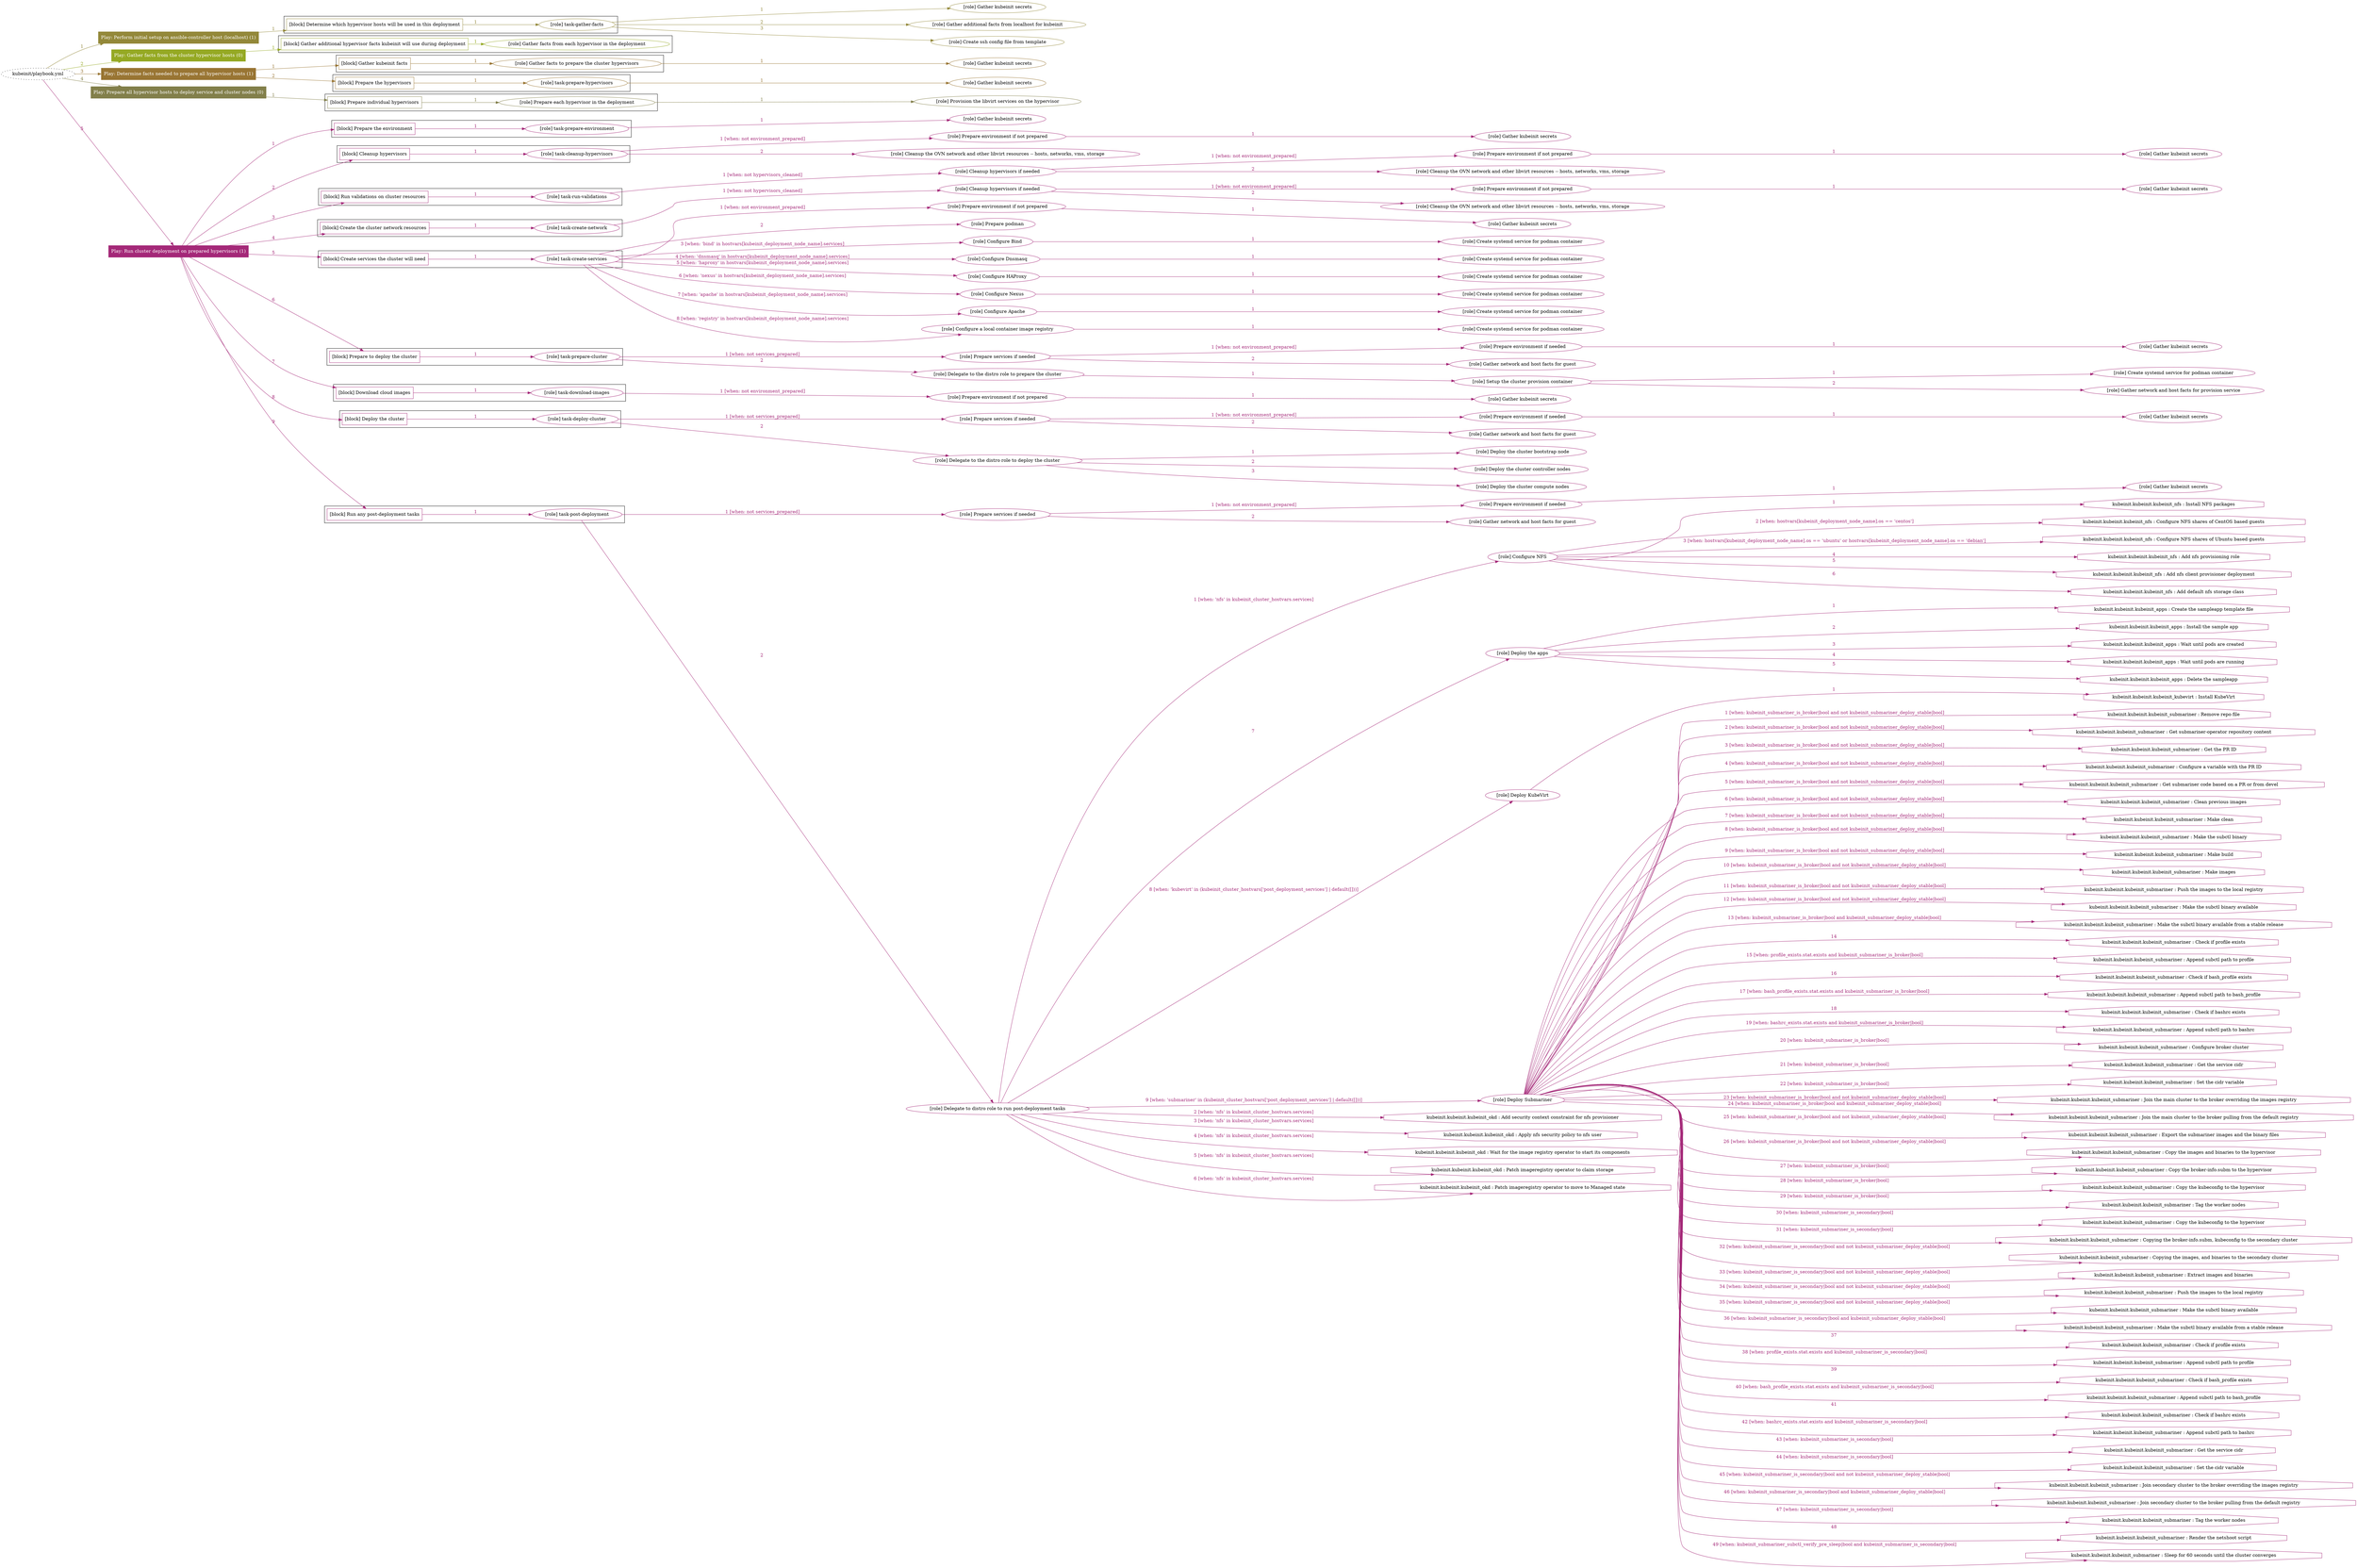 digraph {
	graph [concentrate=true ordering=in rankdir=LR ratio=fill]
	edge [esep=5 sep=10]
	"kubeinit/playbook.yml" [URL="/home/runner/work/kubeinit/kubeinit/kubeinit/playbook.yml" id=playbook_a024605b style=dotted]
	play_0a38bfa1 [label="Play: Perform initial setup on ansible-controller host (localhost) (1)" URL="/home/runner/work/kubeinit/kubeinit/kubeinit/playbook.yml" color="#938839" fontcolor="#ffffff" id=play_0a38bfa1 shape=box style=filled tooltip=localhost]
	"kubeinit/playbook.yml" -> play_0a38bfa1 [label="1 " color="#938839" fontcolor="#938839" id=edge_b3dab451 labeltooltip="1 " tooltip="1 "]
	subgraph "Gather kubeinit secrets" {
		role_b9c1fcaa [label="[role] Gather kubeinit secrets" URL="/home/runner/.ansible/collections/ansible_collections/kubeinit/kubeinit/roles/kubeinit_prepare/tasks/build_hypervisors_group.yml" color="#938839" id=role_b9c1fcaa tooltip="Gather kubeinit secrets"]
	}
	subgraph "Gather additional facts from localhost for kubeinit" {
		role_a1113985 [label="[role] Gather additional facts from localhost for kubeinit" URL="/home/runner/.ansible/collections/ansible_collections/kubeinit/kubeinit/roles/kubeinit_prepare/tasks/build_hypervisors_group.yml" color="#938839" id=role_a1113985 tooltip="Gather additional facts from localhost for kubeinit"]
	}
	subgraph "Create ssh config file from template" {
		role_06dde0a6 [label="[role] Create ssh config file from template" URL="/home/runner/.ansible/collections/ansible_collections/kubeinit/kubeinit/roles/kubeinit_prepare/tasks/build_hypervisors_group.yml" color="#938839" id=role_06dde0a6 tooltip="Create ssh config file from template"]
	}
	subgraph "task-gather-facts" {
		role_19422278 [label="[role] task-gather-facts" URL="/home/runner/work/kubeinit/kubeinit/kubeinit/playbook.yml" color="#938839" id=role_19422278 tooltip="task-gather-facts"]
		role_19422278 -> role_b9c1fcaa [label="1 " color="#938839" fontcolor="#938839" id=edge_1c2c1e27 labeltooltip="1 " tooltip="1 "]
		role_19422278 -> role_a1113985 [label="2 " color="#938839" fontcolor="#938839" id=edge_11751ba7 labeltooltip="2 " tooltip="2 "]
		role_19422278 -> role_06dde0a6 [label="3 " color="#938839" fontcolor="#938839" id=edge_c473303f labeltooltip="3 " tooltip="3 "]
	}
	subgraph "Play: Perform initial setup on ansible-controller host (localhost) (1)" {
		play_0a38bfa1 -> block_ad306191 [label=1 color="#938839" fontcolor="#938839" id=edge_6baf97ea labeltooltip=1 tooltip=1]
		subgraph cluster_block_ad306191 {
			block_ad306191 [label="[block] Determine which hypervisor hosts will be used in this deployment" URL="/home/runner/work/kubeinit/kubeinit/kubeinit/playbook.yml" color="#938839" id=block_ad306191 labeltooltip="Determine which hypervisor hosts will be used in this deployment" shape=box tooltip="Determine which hypervisor hosts will be used in this deployment"]
			block_ad306191 -> role_19422278 [label="1 " color="#938839" fontcolor="#938839" id=edge_8bd49051 labeltooltip="1 " tooltip="1 "]
		}
	}
	play_255756c9 [label="Play: Gather facts from the cluster hypervisor hosts (0)" URL="/home/runner/work/kubeinit/kubeinit/kubeinit/playbook.yml" color="#95a923" fontcolor="#ffffff" id=play_255756c9 shape=box style=filled tooltip="Play: Gather facts from the cluster hypervisor hosts (0)"]
	"kubeinit/playbook.yml" -> play_255756c9 [label="2 " color="#95a923" fontcolor="#95a923" id=edge_6a1b752d labeltooltip="2 " tooltip="2 "]
	subgraph "Gather facts from each hypervisor in the deployment" {
		role_b2d75586 [label="[role] Gather facts from each hypervisor in the deployment" URL="/home/runner/work/kubeinit/kubeinit/kubeinit/playbook.yml" color="#95a923" id=role_b2d75586 tooltip="Gather facts from each hypervisor in the deployment"]
	}
	subgraph "Play: Gather facts from the cluster hypervisor hosts (0)" {
		play_255756c9 -> block_3be1b4f9 [label=1 color="#95a923" fontcolor="#95a923" id=edge_80a12952 labeltooltip=1 tooltip=1]
		subgraph cluster_block_3be1b4f9 {
			block_3be1b4f9 [label="[block] Gather additional hypervisor facts kubeinit will use during deployment" URL="/home/runner/work/kubeinit/kubeinit/kubeinit/playbook.yml" color="#95a923" id=block_3be1b4f9 labeltooltip="Gather additional hypervisor facts kubeinit will use during deployment" shape=box tooltip="Gather additional hypervisor facts kubeinit will use during deployment"]
			block_3be1b4f9 -> role_b2d75586 [label="1 " color="#95a923" fontcolor="#95a923" id=edge_48e9ad0e labeltooltip="1 " tooltip="1 "]
		}
	}
	play_699a5973 [label="Play: Determine facts needed to prepare all hypervisor hosts (1)" URL="/home/runner/work/kubeinit/kubeinit/kubeinit/playbook.yml" color="#997533" fontcolor="#ffffff" id=play_699a5973 shape=box style=filled tooltip=localhost]
	"kubeinit/playbook.yml" -> play_699a5973 [label="3 " color="#997533" fontcolor="#997533" id=edge_287ea29c labeltooltip="3 " tooltip="3 "]
	subgraph "Gather kubeinit secrets" {
		role_e51c08c3 [label="[role] Gather kubeinit secrets" URL="/home/runner/.ansible/collections/ansible_collections/kubeinit/kubeinit/roles/kubeinit_prepare/tasks/gather_kubeinit_facts.yml" color="#997533" id=role_e51c08c3 tooltip="Gather kubeinit secrets"]
	}
	subgraph "Gather facts to prepare the cluster hypervisors" {
		role_1e02794f [label="[role] Gather facts to prepare the cluster hypervisors" URL="/home/runner/work/kubeinit/kubeinit/kubeinit/playbook.yml" color="#997533" id=role_1e02794f tooltip="Gather facts to prepare the cluster hypervisors"]
		role_1e02794f -> role_e51c08c3 [label="1 " color="#997533" fontcolor="#997533" id=edge_7f43691f labeltooltip="1 " tooltip="1 "]
	}
	subgraph "Gather kubeinit secrets" {
		role_99fec231 [label="[role] Gather kubeinit secrets" URL="/home/runner/.ansible/collections/ansible_collections/kubeinit/kubeinit/roles/kubeinit_prepare/tasks/gather_kubeinit_facts.yml" color="#997533" id=role_99fec231 tooltip="Gather kubeinit secrets"]
	}
	subgraph "task-prepare-hypervisors" {
		role_24771641 [label="[role] task-prepare-hypervisors" URL="/home/runner/work/kubeinit/kubeinit/kubeinit/playbook.yml" color="#997533" id=role_24771641 tooltip="task-prepare-hypervisors"]
		role_24771641 -> role_99fec231 [label="1 " color="#997533" fontcolor="#997533" id=edge_28a69462 labeltooltip="1 " tooltip="1 "]
	}
	subgraph "Play: Determine facts needed to prepare all hypervisor hosts (1)" {
		play_699a5973 -> block_58dae1b2 [label=1 color="#997533" fontcolor="#997533" id=edge_03cbbe6f labeltooltip=1 tooltip=1]
		subgraph cluster_block_58dae1b2 {
			block_58dae1b2 [label="[block] Gather kubeinit facts" URL="/home/runner/work/kubeinit/kubeinit/kubeinit/playbook.yml" color="#997533" id=block_58dae1b2 labeltooltip="Gather kubeinit facts" shape=box tooltip="Gather kubeinit facts"]
			block_58dae1b2 -> role_1e02794f [label="1 " color="#997533" fontcolor="#997533" id=edge_b876e0de labeltooltip="1 " tooltip="1 "]
		}
		play_699a5973 -> block_ecbe649f [label=2 color="#997533" fontcolor="#997533" id=edge_cd87b6a9 labeltooltip=2 tooltip=2]
		subgraph cluster_block_ecbe649f {
			block_ecbe649f [label="[block] Prepare the hypervisors" URL="/home/runner/work/kubeinit/kubeinit/kubeinit/playbook.yml" color="#997533" id=block_ecbe649f labeltooltip="Prepare the hypervisors" shape=box tooltip="Prepare the hypervisors"]
			block_ecbe649f -> role_24771641 [label="1 " color="#997533" fontcolor="#997533" id=edge_7b8b42e8 labeltooltip="1 " tooltip="1 "]
		}
	}
	play_85b25acd [label="Play: Prepare all hypervisor hosts to deploy service and cluster nodes (0)" URL="/home/runner/work/kubeinit/kubeinit/kubeinit/playbook.yml" color="#827f4a" fontcolor="#ffffff" id=play_85b25acd shape=box style=filled tooltip="Play: Prepare all hypervisor hosts to deploy service and cluster nodes (0)"]
	"kubeinit/playbook.yml" -> play_85b25acd [label="4 " color="#827f4a" fontcolor="#827f4a" id=edge_b110369d labeltooltip="4 " tooltip="4 "]
	subgraph "Provision the libvirt services on the hypervisor" {
		role_571cf72d [label="[role] Provision the libvirt services on the hypervisor" URL="/home/runner/.ansible/collections/ansible_collections/kubeinit/kubeinit/roles/kubeinit_prepare/tasks/prepare_hypervisor.yml" color="#827f4a" id=role_571cf72d tooltip="Provision the libvirt services on the hypervisor"]
	}
	subgraph "Prepare each hypervisor in the deployment" {
		role_74bd53c5 [label="[role] Prepare each hypervisor in the deployment" URL="/home/runner/work/kubeinit/kubeinit/kubeinit/playbook.yml" color="#827f4a" id=role_74bd53c5 tooltip="Prepare each hypervisor in the deployment"]
		role_74bd53c5 -> role_571cf72d [label="1 " color="#827f4a" fontcolor="#827f4a" id=edge_3925ace5 labeltooltip="1 " tooltip="1 "]
	}
	subgraph "Play: Prepare all hypervisor hosts to deploy service and cluster nodes (0)" {
		play_85b25acd -> block_ed325d41 [label=1 color="#827f4a" fontcolor="#827f4a" id=edge_f93a9341 labeltooltip=1 tooltip=1]
		subgraph cluster_block_ed325d41 {
			block_ed325d41 [label="[block] Prepare individual hypervisors" URL="/home/runner/work/kubeinit/kubeinit/kubeinit/playbook.yml" color="#827f4a" id=block_ed325d41 labeltooltip="Prepare individual hypervisors" shape=box tooltip="Prepare individual hypervisors"]
			block_ed325d41 -> role_74bd53c5 [label="1 " color="#827f4a" fontcolor="#827f4a" id=edge_53d17f91 labeltooltip="1 " tooltip="1 "]
		}
	}
	play_93b5fdb3 [label="Play: Run cluster deployment on prepared hypervisors (1)" URL="/home/runner/work/kubeinit/kubeinit/kubeinit/playbook.yml" color="#a42878" fontcolor="#ffffff" id=play_93b5fdb3 shape=box style=filled tooltip=localhost]
	"kubeinit/playbook.yml" -> play_93b5fdb3 [label="5 " color="#a42878" fontcolor="#a42878" id=edge_cd82a52b labeltooltip="5 " tooltip="5 "]
	subgraph "Gather kubeinit secrets" {
		role_5adedbdc [label="[role] Gather kubeinit secrets" URL="/home/runner/.ansible/collections/ansible_collections/kubeinit/kubeinit/roles/kubeinit_prepare/tasks/gather_kubeinit_facts.yml" color="#a42878" id=role_5adedbdc tooltip="Gather kubeinit secrets"]
	}
	subgraph "task-prepare-environment" {
		role_773ee200 [label="[role] task-prepare-environment" URL="/home/runner/work/kubeinit/kubeinit/kubeinit/playbook.yml" color="#a42878" id=role_773ee200 tooltip="task-prepare-environment"]
		role_773ee200 -> role_5adedbdc [label="1 " color="#a42878" fontcolor="#a42878" id=edge_d2b1a37c labeltooltip="1 " tooltip="1 "]
	}
	subgraph "Gather kubeinit secrets" {
		role_a4d90b4a [label="[role] Gather kubeinit secrets" URL="/home/runner/.ansible/collections/ansible_collections/kubeinit/kubeinit/roles/kubeinit_prepare/tasks/gather_kubeinit_facts.yml" color="#a42878" id=role_a4d90b4a tooltip="Gather kubeinit secrets"]
	}
	subgraph "Prepare environment if not prepared" {
		role_58ce93c0 [label="[role] Prepare environment if not prepared" URL="/home/runner/.ansible/collections/ansible_collections/kubeinit/kubeinit/roles/kubeinit_prepare/tasks/cleanup_hypervisors.yml" color="#a42878" id=role_58ce93c0 tooltip="Prepare environment if not prepared"]
		role_58ce93c0 -> role_a4d90b4a [label="1 " color="#a42878" fontcolor="#a42878" id=edge_fb6915df labeltooltip="1 " tooltip="1 "]
	}
	subgraph "Cleanup the OVN network and other libvirt resources -- hosts, networks, vms, storage" {
		role_d55421f3 [label="[role] Cleanup the OVN network and other libvirt resources -- hosts, networks, vms, storage" URL="/home/runner/.ansible/collections/ansible_collections/kubeinit/kubeinit/roles/kubeinit_prepare/tasks/cleanup_hypervisors.yml" color="#a42878" id=role_d55421f3 tooltip="Cleanup the OVN network and other libvirt resources -- hosts, networks, vms, storage"]
	}
	subgraph "task-cleanup-hypervisors" {
		role_cd79383b [label="[role] task-cleanup-hypervisors" URL="/home/runner/work/kubeinit/kubeinit/kubeinit/playbook.yml" color="#a42878" id=role_cd79383b tooltip="task-cleanup-hypervisors"]
		role_cd79383b -> role_58ce93c0 [label="1 [when: not environment_prepared]" color="#a42878" fontcolor="#a42878" id=edge_7b333318 labeltooltip="1 [when: not environment_prepared]" tooltip="1 [when: not environment_prepared]"]
		role_cd79383b -> role_d55421f3 [label="2 " color="#a42878" fontcolor="#a42878" id=edge_c3fd6144 labeltooltip="2 " tooltip="2 "]
	}
	subgraph "Gather kubeinit secrets" {
		role_68d89e52 [label="[role] Gather kubeinit secrets" URL="/home/runner/.ansible/collections/ansible_collections/kubeinit/kubeinit/roles/kubeinit_prepare/tasks/gather_kubeinit_facts.yml" color="#a42878" id=role_68d89e52 tooltip="Gather kubeinit secrets"]
	}
	subgraph "Prepare environment if not prepared" {
		role_4018098d [label="[role] Prepare environment if not prepared" URL="/home/runner/.ansible/collections/ansible_collections/kubeinit/kubeinit/roles/kubeinit_prepare/tasks/cleanup_hypervisors.yml" color="#a42878" id=role_4018098d tooltip="Prepare environment if not prepared"]
		role_4018098d -> role_68d89e52 [label="1 " color="#a42878" fontcolor="#a42878" id=edge_d2984698 labeltooltip="1 " tooltip="1 "]
	}
	subgraph "Cleanup the OVN network and other libvirt resources -- hosts, networks, vms, storage" {
		role_1ffecde5 [label="[role] Cleanup the OVN network and other libvirt resources -- hosts, networks, vms, storage" URL="/home/runner/.ansible/collections/ansible_collections/kubeinit/kubeinit/roles/kubeinit_prepare/tasks/cleanup_hypervisors.yml" color="#a42878" id=role_1ffecde5 tooltip="Cleanup the OVN network and other libvirt resources -- hosts, networks, vms, storage"]
	}
	subgraph "Cleanup hypervisors if needed" {
		role_eaa5064b [label="[role] Cleanup hypervisors if needed" URL="/home/runner/.ansible/collections/ansible_collections/kubeinit/kubeinit/roles/kubeinit_validations/tasks/main.yml" color="#a42878" id=role_eaa5064b tooltip="Cleanup hypervisors if needed"]
		role_eaa5064b -> role_4018098d [label="1 [when: not environment_prepared]" color="#a42878" fontcolor="#a42878" id=edge_26600e8f labeltooltip="1 [when: not environment_prepared]" tooltip="1 [when: not environment_prepared]"]
		role_eaa5064b -> role_1ffecde5 [label="2 " color="#a42878" fontcolor="#a42878" id=edge_04e5d143 labeltooltip="2 " tooltip="2 "]
	}
	subgraph "task-run-validations" {
		role_713af9d9 [label="[role] task-run-validations" URL="/home/runner/work/kubeinit/kubeinit/kubeinit/playbook.yml" color="#a42878" id=role_713af9d9 tooltip="task-run-validations"]
		role_713af9d9 -> role_eaa5064b [label="1 [when: not hypervisors_cleaned]" color="#a42878" fontcolor="#a42878" id=edge_5ad41aaa labeltooltip="1 [when: not hypervisors_cleaned]" tooltip="1 [when: not hypervisors_cleaned]"]
	}
	subgraph "Gather kubeinit secrets" {
		role_d6dba474 [label="[role] Gather kubeinit secrets" URL="/home/runner/.ansible/collections/ansible_collections/kubeinit/kubeinit/roles/kubeinit_prepare/tasks/gather_kubeinit_facts.yml" color="#a42878" id=role_d6dba474 tooltip="Gather kubeinit secrets"]
	}
	subgraph "Prepare environment if not prepared" {
		role_8b8a42fe [label="[role] Prepare environment if not prepared" URL="/home/runner/.ansible/collections/ansible_collections/kubeinit/kubeinit/roles/kubeinit_prepare/tasks/cleanup_hypervisors.yml" color="#a42878" id=role_8b8a42fe tooltip="Prepare environment if not prepared"]
		role_8b8a42fe -> role_d6dba474 [label="1 " color="#a42878" fontcolor="#a42878" id=edge_20d727b5 labeltooltip="1 " tooltip="1 "]
	}
	subgraph "Cleanup the OVN network and other libvirt resources -- hosts, networks, vms, storage" {
		role_cc5c1912 [label="[role] Cleanup the OVN network and other libvirt resources -- hosts, networks, vms, storage" URL="/home/runner/.ansible/collections/ansible_collections/kubeinit/kubeinit/roles/kubeinit_prepare/tasks/cleanup_hypervisors.yml" color="#a42878" id=role_cc5c1912 tooltip="Cleanup the OVN network and other libvirt resources -- hosts, networks, vms, storage"]
	}
	subgraph "Cleanup hypervisors if needed" {
		role_df383c24 [label="[role] Cleanup hypervisors if needed" URL="/home/runner/.ansible/collections/ansible_collections/kubeinit/kubeinit/roles/kubeinit_libvirt/tasks/create_network.yml" color="#a42878" id=role_df383c24 tooltip="Cleanup hypervisors if needed"]
		role_df383c24 -> role_8b8a42fe [label="1 [when: not environment_prepared]" color="#a42878" fontcolor="#a42878" id=edge_728e9b7b labeltooltip="1 [when: not environment_prepared]" tooltip="1 [when: not environment_prepared]"]
		role_df383c24 -> role_cc5c1912 [label="2 " color="#a42878" fontcolor="#a42878" id=edge_c4ed4c63 labeltooltip="2 " tooltip="2 "]
	}
	subgraph "task-create-network" {
		role_954dc86f [label="[role] task-create-network" URL="/home/runner/work/kubeinit/kubeinit/kubeinit/playbook.yml" color="#a42878" id=role_954dc86f tooltip="task-create-network"]
		role_954dc86f -> role_df383c24 [label="1 [when: not hypervisors_cleaned]" color="#a42878" fontcolor="#a42878" id=edge_02c83539 labeltooltip="1 [when: not hypervisors_cleaned]" tooltip="1 [when: not hypervisors_cleaned]"]
	}
	subgraph "Gather kubeinit secrets" {
		role_07eefb23 [label="[role] Gather kubeinit secrets" URL="/home/runner/.ansible/collections/ansible_collections/kubeinit/kubeinit/roles/kubeinit_prepare/tasks/gather_kubeinit_facts.yml" color="#a42878" id=role_07eefb23 tooltip="Gather kubeinit secrets"]
	}
	subgraph "Prepare environment if not prepared" {
		role_a05bd27b [label="[role] Prepare environment if not prepared" URL="/home/runner/.ansible/collections/ansible_collections/kubeinit/kubeinit/roles/kubeinit_services/tasks/main.yml" color="#a42878" id=role_a05bd27b tooltip="Prepare environment if not prepared"]
		role_a05bd27b -> role_07eefb23 [label="1 " color="#a42878" fontcolor="#a42878" id=edge_8a85bfb0 labeltooltip="1 " tooltip="1 "]
	}
	subgraph "Prepare podman" {
		role_4c89f482 [label="[role] Prepare podman" URL="/home/runner/.ansible/collections/ansible_collections/kubeinit/kubeinit/roles/kubeinit_services/tasks/00_create_service_pod.yml" color="#a42878" id=role_4c89f482 tooltip="Prepare podman"]
	}
	subgraph "Create systemd service for podman container" {
		role_80c44f10 [label="[role] Create systemd service for podman container" URL="/home/runner/.ansible/collections/ansible_collections/kubeinit/kubeinit/roles/kubeinit_bind/tasks/main.yml" color="#a42878" id=role_80c44f10 tooltip="Create systemd service for podman container"]
	}
	subgraph "Configure Bind" {
		role_85a23342 [label="[role] Configure Bind" URL="/home/runner/.ansible/collections/ansible_collections/kubeinit/kubeinit/roles/kubeinit_services/tasks/start_services_containers.yml" color="#a42878" id=role_85a23342 tooltip="Configure Bind"]
		role_85a23342 -> role_80c44f10 [label="1 " color="#a42878" fontcolor="#a42878" id=edge_b5ba98d1 labeltooltip="1 " tooltip="1 "]
	}
	subgraph "Create systemd service for podman container" {
		role_540648a7 [label="[role] Create systemd service for podman container" URL="/home/runner/.ansible/collections/ansible_collections/kubeinit/kubeinit/roles/kubeinit_dnsmasq/tasks/main.yml" color="#a42878" id=role_540648a7 tooltip="Create systemd service for podman container"]
	}
	subgraph "Configure Dnsmasq" {
		role_f30adefc [label="[role] Configure Dnsmasq" URL="/home/runner/.ansible/collections/ansible_collections/kubeinit/kubeinit/roles/kubeinit_services/tasks/start_services_containers.yml" color="#a42878" id=role_f30adefc tooltip="Configure Dnsmasq"]
		role_f30adefc -> role_540648a7 [label="1 " color="#a42878" fontcolor="#a42878" id=edge_f1b83c88 labeltooltip="1 " tooltip="1 "]
	}
	subgraph "Create systemd service for podman container" {
		role_bf625e25 [label="[role] Create systemd service for podman container" URL="/home/runner/.ansible/collections/ansible_collections/kubeinit/kubeinit/roles/kubeinit_haproxy/tasks/main.yml" color="#a42878" id=role_bf625e25 tooltip="Create systemd service for podman container"]
	}
	subgraph "Configure HAProxy" {
		role_05d387de [label="[role] Configure HAProxy" URL="/home/runner/.ansible/collections/ansible_collections/kubeinit/kubeinit/roles/kubeinit_services/tasks/start_services_containers.yml" color="#a42878" id=role_05d387de tooltip="Configure HAProxy"]
		role_05d387de -> role_bf625e25 [label="1 " color="#a42878" fontcolor="#a42878" id=edge_ee2d813d labeltooltip="1 " tooltip="1 "]
	}
	subgraph "Create systemd service for podman container" {
		role_e8692672 [label="[role] Create systemd service for podman container" URL="/home/runner/.ansible/collections/ansible_collections/kubeinit/kubeinit/roles/kubeinit_nexus/tasks/main.yml" color="#a42878" id=role_e8692672 tooltip="Create systemd service for podman container"]
	}
	subgraph "Configure Nexus" {
		role_75159d6a [label="[role] Configure Nexus" URL="/home/runner/.ansible/collections/ansible_collections/kubeinit/kubeinit/roles/kubeinit_services/tasks/start_services_containers.yml" color="#a42878" id=role_75159d6a tooltip="Configure Nexus"]
		role_75159d6a -> role_e8692672 [label="1 " color="#a42878" fontcolor="#a42878" id=edge_ba80e8e9 labeltooltip="1 " tooltip="1 "]
	}
	subgraph "Create systemd service for podman container" {
		role_32cdf95b [label="[role] Create systemd service for podman container" URL="/home/runner/.ansible/collections/ansible_collections/kubeinit/kubeinit/roles/kubeinit_apache/tasks/main.yml" color="#a42878" id=role_32cdf95b tooltip="Create systemd service for podman container"]
	}
	subgraph "Configure Apache" {
		role_e0ec7065 [label="[role] Configure Apache" URL="/home/runner/.ansible/collections/ansible_collections/kubeinit/kubeinit/roles/kubeinit_services/tasks/start_services_containers.yml" color="#a42878" id=role_e0ec7065 tooltip="Configure Apache"]
		role_e0ec7065 -> role_32cdf95b [label="1 " color="#a42878" fontcolor="#a42878" id=edge_97f0b474 labeltooltip="1 " tooltip="1 "]
	}
	subgraph "Create systemd service for podman container" {
		role_0749b38d [label="[role] Create systemd service for podman container" URL="/home/runner/.ansible/collections/ansible_collections/kubeinit/kubeinit/roles/kubeinit_registry/tasks/main.yml" color="#a42878" id=role_0749b38d tooltip="Create systemd service for podman container"]
	}
	subgraph "Configure a local container image registry" {
		role_15027a76 [label="[role] Configure a local container image registry" URL="/home/runner/.ansible/collections/ansible_collections/kubeinit/kubeinit/roles/kubeinit_services/tasks/start_services_containers.yml" color="#a42878" id=role_15027a76 tooltip="Configure a local container image registry"]
		role_15027a76 -> role_0749b38d [label="1 " color="#a42878" fontcolor="#a42878" id=edge_70a63705 labeltooltip="1 " tooltip="1 "]
	}
	subgraph "task-create-services" {
		role_9c84c566 [label="[role] task-create-services" URL="/home/runner/work/kubeinit/kubeinit/kubeinit/playbook.yml" color="#a42878" id=role_9c84c566 tooltip="task-create-services"]
		role_9c84c566 -> role_a05bd27b [label="1 [when: not environment_prepared]" color="#a42878" fontcolor="#a42878" id=edge_696ffbb3 labeltooltip="1 [when: not environment_prepared]" tooltip="1 [when: not environment_prepared]"]
		role_9c84c566 -> role_4c89f482 [label="2 " color="#a42878" fontcolor="#a42878" id=edge_0f60c22e labeltooltip="2 " tooltip="2 "]
		role_9c84c566 -> role_85a23342 [label="3 [when: 'bind' in hostvars[kubeinit_deployment_node_name].services]" color="#a42878" fontcolor="#a42878" id=edge_c58c99e5 labeltooltip="3 [when: 'bind' in hostvars[kubeinit_deployment_node_name].services]" tooltip="3 [when: 'bind' in hostvars[kubeinit_deployment_node_name].services]"]
		role_9c84c566 -> role_f30adefc [label="4 [when: 'dnsmasq' in hostvars[kubeinit_deployment_node_name].services]" color="#a42878" fontcolor="#a42878" id=edge_a72fa068 labeltooltip="4 [when: 'dnsmasq' in hostvars[kubeinit_deployment_node_name].services]" tooltip="4 [when: 'dnsmasq' in hostvars[kubeinit_deployment_node_name].services]"]
		role_9c84c566 -> role_05d387de [label="5 [when: 'haproxy' in hostvars[kubeinit_deployment_node_name].services]" color="#a42878" fontcolor="#a42878" id=edge_a09125ed labeltooltip="5 [when: 'haproxy' in hostvars[kubeinit_deployment_node_name].services]" tooltip="5 [when: 'haproxy' in hostvars[kubeinit_deployment_node_name].services]"]
		role_9c84c566 -> role_75159d6a [label="6 [when: 'nexus' in hostvars[kubeinit_deployment_node_name].services]" color="#a42878" fontcolor="#a42878" id=edge_701ee61b labeltooltip="6 [when: 'nexus' in hostvars[kubeinit_deployment_node_name].services]" tooltip="6 [when: 'nexus' in hostvars[kubeinit_deployment_node_name].services]"]
		role_9c84c566 -> role_e0ec7065 [label="7 [when: 'apache' in hostvars[kubeinit_deployment_node_name].services]" color="#a42878" fontcolor="#a42878" id=edge_5332957b labeltooltip="7 [when: 'apache' in hostvars[kubeinit_deployment_node_name].services]" tooltip="7 [when: 'apache' in hostvars[kubeinit_deployment_node_name].services]"]
		role_9c84c566 -> role_15027a76 [label="8 [when: 'registry' in hostvars[kubeinit_deployment_node_name].services]" color="#a42878" fontcolor="#a42878" id=edge_87bb3fec labeltooltip="8 [when: 'registry' in hostvars[kubeinit_deployment_node_name].services]" tooltip="8 [when: 'registry' in hostvars[kubeinit_deployment_node_name].services]"]
	}
	subgraph "Gather kubeinit secrets" {
		role_a7f4ea8c [label="[role] Gather kubeinit secrets" URL="/home/runner/.ansible/collections/ansible_collections/kubeinit/kubeinit/roles/kubeinit_prepare/tasks/gather_kubeinit_facts.yml" color="#a42878" id=role_a7f4ea8c tooltip="Gather kubeinit secrets"]
	}
	subgraph "Prepare environment if needed" {
		role_e6ac2805 [label="[role] Prepare environment if needed" URL="/home/runner/.ansible/collections/ansible_collections/kubeinit/kubeinit/roles/kubeinit_services/tasks/prepare_services.yml" color="#a42878" id=role_e6ac2805 tooltip="Prepare environment if needed"]
		role_e6ac2805 -> role_a7f4ea8c [label="1 " color="#a42878" fontcolor="#a42878" id=edge_5432a9e7 labeltooltip="1 " tooltip="1 "]
	}
	subgraph "Gather network and host facts for guest" {
		role_c7a75d10 [label="[role] Gather network and host facts for guest" URL="/home/runner/.ansible/collections/ansible_collections/kubeinit/kubeinit/roles/kubeinit_services/tasks/prepare_services.yml" color="#a42878" id=role_c7a75d10 tooltip="Gather network and host facts for guest"]
	}
	subgraph "Prepare services if needed" {
		role_ec862da1 [label="[role] Prepare services if needed" URL="/home/runner/.ansible/collections/ansible_collections/kubeinit/kubeinit/roles/kubeinit_prepare/tasks/prepare_cluster.yml" color="#a42878" id=role_ec862da1 tooltip="Prepare services if needed"]
		role_ec862da1 -> role_e6ac2805 [label="1 [when: not environment_prepared]" color="#a42878" fontcolor="#a42878" id=edge_42dc0d07 labeltooltip="1 [when: not environment_prepared]" tooltip="1 [when: not environment_prepared]"]
		role_ec862da1 -> role_c7a75d10 [label="2 " color="#a42878" fontcolor="#a42878" id=edge_e898fc27 labeltooltip="2 " tooltip="2 "]
	}
	subgraph "Create systemd service for podman container" {
		role_0db22002 [label="[role] Create systemd service for podman container" URL="/home/runner/.ansible/collections/ansible_collections/kubeinit/kubeinit/roles/kubeinit_services/tasks/create_provision_container.yml" color="#a42878" id=role_0db22002 tooltip="Create systemd service for podman container"]
	}
	subgraph "Gather network and host facts for provision service" {
		role_6a6d9924 [label="[role] Gather network and host facts for provision service" URL="/home/runner/.ansible/collections/ansible_collections/kubeinit/kubeinit/roles/kubeinit_services/tasks/create_provision_container.yml" color="#a42878" id=role_6a6d9924 tooltip="Gather network and host facts for provision service"]
	}
	subgraph "Setup the cluster provision container" {
		role_f101535f [label="[role] Setup the cluster provision container" URL="/home/runner/.ansible/collections/ansible_collections/kubeinit/kubeinit/roles/kubeinit_okd/tasks/prepare_cluster.yml" color="#a42878" id=role_f101535f tooltip="Setup the cluster provision container"]
		role_f101535f -> role_0db22002 [label="1 " color="#a42878" fontcolor="#a42878" id=edge_8efad9c7 labeltooltip="1 " tooltip="1 "]
		role_f101535f -> role_6a6d9924 [label="2 " color="#a42878" fontcolor="#a42878" id=edge_af8700c5 labeltooltip="2 " tooltip="2 "]
	}
	subgraph "Delegate to the distro role to prepare the cluster" {
		role_cd4351b4 [label="[role] Delegate to the distro role to prepare the cluster" URL="/home/runner/.ansible/collections/ansible_collections/kubeinit/kubeinit/roles/kubeinit_prepare/tasks/prepare_cluster.yml" color="#a42878" id=role_cd4351b4 tooltip="Delegate to the distro role to prepare the cluster"]
		role_cd4351b4 -> role_f101535f [label="1 " color="#a42878" fontcolor="#a42878" id=edge_bc7d37ba labeltooltip="1 " tooltip="1 "]
	}
	subgraph "task-prepare-cluster" {
		role_5c9c8a95 [label="[role] task-prepare-cluster" URL="/home/runner/work/kubeinit/kubeinit/kubeinit/playbook.yml" color="#a42878" id=role_5c9c8a95 tooltip="task-prepare-cluster"]
		role_5c9c8a95 -> role_ec862da1 [label="1 [when: not services_prepared]" color="#a42878" fontcolor="#a42878" id=edge_69e84ef5 labeltooltip="1 [when: not services_prepared]" tooltip="1 [when: not services_prepared]"]
		role_5c9c8a95 -> role_cd4351b4 [label="2 " color="#a42878" fontcolor="#a42878" id=edge_0a003667 labeltooltip="2 " tooltip="2 "]
	}
	subgraph "Gather kubeinit secrets" {
		role_2c9c77d6 [label="[role] Gather kubeinit secrets" URL="/home/runner/.ansible/collections/ansible_collections/kubeinit/kubeinit/roles/kubeinit_prepare/tasks/gather_kubeinit_facts.yml" color="#a42878" id=role_2c9c77d6 tooltip="Gather kubeinit secrets"]
	}
	subgraph "Prepare environment if not prepared" {
		role_07a1b7ff [label="[role] Prepare environment if not prepared" URL="/home/runner/.ansible/collections/ansible_collections/kubeinit/kubeinit/roles/kubeinit_libvirt/tasks/download_cloud_images.yml" color="#a42878" id=role_07a1b7ff tooltip="Prepare environment if not prepared"]
		role_07a1b7ff -> role_2c9c77d6 [label="1 " color="#a42878" fontcolor="#a42878" id=edge_f5511334 labeltooltip="1 " tooltip="1 "]
	}
	subgraph "task-download-images" {
		role_fffe2461 [label="[role] task-download-images" URL="/home/runner/work/kubeinit/kubeinit/kubeinit/playbook.yml" color="#a42878" id=role_fffe2461 tooltip="task-download-images"]
		role_fffe2461 -> role_07a1b7ff [label="1 [when: not environment_prepared]" color="#a42878" fontcolor="#a42878" id=edge_cf972b40 labeltooltip="1 [when: not environment_prepared]" tooltip="1 [when: not environment_prepared]"]
	}
	subgraph "Gather kubeinit secrets" {
		role_3eec21b7 [label="[role] Gather kubeinit secrets" URL="/home/runner/.ansible/collections/ansible_collections/kubeinit/kubeinit/roles/kubeinit_prepare/tasks/gather_kubeinit_facts.yml" color="#a42878" id=role_3eec21b7 tooltip="Gather kubeinit secrets"]
	}
	subgraph "Prepare environment if needed" {
		role_44c9042a [label="[role] Prepare environment if needed" URL="/home/runner/.ansible/collections/ansible_collections/kubeinit/kubeinit/roles/kubeinit_services/tasks/prepare_services.yml" color="#a42878" id=role_44c9042a tooltip="Prepare environment if needed"]
		role_44c9042a -> role_3eec21b7 [label="1 " color="#a42878" fontcolor="#a42878" id=edge_1a1a9856 labeltooltip="1 " tooltip="1 "]
	}
	subgraph "Gather network and host facts for guest" {
		role_e56d018a [label="[role] Gather network and host facts for guest" URL="/home/runner/.ansible/collections/ansible_collections/kubeinit/kubeinit/roles/kubeinit_services/tasks/prepare_services.yml" color="#a42878" id=role_e56d018a tooltip="Gather network and host facts for guest"]
	}
	subgraph "Prepare services if needed" {
		role_1d1739f4 [label="[role] Prepare services if needed" URL="/home/runner/.ansible/collections/ansible_collections/kubeinit/kubeinit/roles/kubeinit_prepare/tasks/deploy_cluster.yml" color="#a42878" id=role_1d1739f4 tooltip="Prepare services if needed"]
		role_1d1739f4 -> role_44c9042a [label="1 [when: not environment_prepared]" color="#a42878" fontcolor="#a42878" id=edge_01456441 labeltooltip="1 [when: not environment_prepared]" tooltip="1 [when: not environment_prepared]"]
		role_1d1739f4 -> role_e56d018a [label="2 " color="#a42878" fontcolor="#a42878" id=edge_1cbb8314 labeltooltip="2 " tooltip="2 "]
	}
	subgraph "Deploy the cluster bootstrap node" {
		role_e5799a65 [label="[role] Deploy the cluster bootstrap node" URL="/home/runner/.ansible/collections/ansible_collections/kubeinit/kubeinit/roles/kubeinit_okd/tasks/main.yml" color="#a42878" id=role_e5799a65 tooltip="Deploy the cluster bootstrap node"]
	}
	subgraph "Deploy the cluster controller nodes" {
		role_aaf933bb [label="[role] Deploy the cluster controller nodes" URL="/home/runner/.ansible/collections/ansible_collections/kubeinit/kubeinit/roles/kubeinit_okd/tasks/main.yml" color="#a42878" id=role_aaf933bb tooltip="Deploy the cluster controller nodes"]
	}
	subgraph "Deploy the cluster compute nodes" {
		role_13a859de [label="[role] Deploy the cluster compute nodes" URL="/home/runner/.ansible/collections/ansible_collections/kubeinit/kubeinit/roles/kubeinit_okd/tasks/main.yml" color="#a42878" id=role_13a859de tooltip="Deploy the cluster compute nodes"]
	}
	subgraph "Delegate to the distro role to deploy the cluster" {
		role_a582dcfe [label="[role] Delegate to the distro role to deploy the cluster" URL="/home/runner/.ansible/collections/ansible_collections/kubeinit/kubeinit/roles/kubeinit_prepare/tasks/deploy_cluster.yml" color="#a42878" id=role_a582dcfe tooltip="Delegate to the distro role to deploy the cluster"]
		role_a582dcfe -> role_e5799a65 [label="1 " color="#a42878" fontcolor="#a42878" id=edge_48de4419 labeltooltip="1 " tooltip="1 "]
		role_a582dcfe -> role_aaf933bb [label="2 " color="#a42878" fontcolor="#a42878" id=edge_81705519 labeltooltip="2 " tooltip="2 "]
		role_a582dcfe -> role_13a859de [label="3 " color="#a42878" fontcolor="#a42878" id=edge_a8ac699d labeltooltip="3 " tooltip="3 "]
	}
	subgraph "task-deploy-cluster" {
		role_45e0fc77 [label="[role] task-deploy-cluster" URL="/home/runner/work/kubeinit/kubeinit/kubeinit/playbook.yml" color="#a42878" id=role_45e0fc77 tooltip="task-deploy-cluster"]
		role_45e0fc77 -> role_1d1739f4 [label="1 [when: not services_prepared]" color="#a42878" fontcolor="#a42878" id=edge_e19c632e labeltooltip="1 [when: not services_prepared]" tooltip="1 [when: not services_prepared]"]
		role_45e0fc77 -> role_a582dcfe [label="2 " color="#a42878" fontcolor="#a42878" id=edge_2180c164 labeltooltip="2 " tooltip="2 "]
	}
	subgraph "Gather kubeinit secrets" {
		role_271554b3 [label="[role] Gather kubeinit secrets" URL="/home/runner/.ansible/collections/ansible_collections/kubeinit/kubeinit/roles/kubeinit_prepare/tasks/gather_kubeinit_facts.yml" color="#a42878" id=role_271554b3 tooltip="Gather kubeinit secrets"]
	}
	subgraph "Prepare environment if needed" {
		role_bc50fd98 [label="[role] Prepare environment if needed" URL="/home/runner/.ansible/collections/ansible_collections/kubeinit/kubeinit/roles/kubeinit_services/tasks/prepare_services.yml" color="#a42878" id=role_bc50fd98 tooltip="Prepare environment if needed"]
		role_bc50fd98 -> role_271554b3 [label="1 " color="#a42878" fontcolor="#a42878" id=edge_c48d0094 labeltooltip="1 " tooltip="1 "]
	}
	subgraph "Gather network and host facts for guest" {
		role_5b5f4e68 [label="[role] Gather network and host facts for guest" URL="/home/runner/.ansible/collections/ansible_collections/kubeinit/kubeinit/roles/kubeinit_services/tasks/prepare_services.yml" color="#a42878" id=role_5b5f4e68 tooltip="Gather network and host facts for guest"]
	}
	subgraph "Prepare services if needed" {
		role_8f1f5389 [label="[role] Prepare services if needed" URL="/home/runner/.ansible/collections/ansible_collections/kubeinit/kubeinit/roles/kubeinit_prepare/tasks/post_deployment.yml" color="#a42878" id=role_8f1f5389 tooltip="Prepare services if needed"]
		role_8f1f5389 -> role_bc50fd98 [label="1 [when: not environment_prepared]" color="#a42878" fontcolor="#a42878" id=edge_6329ce60 labeltooltip="1 [when: not environment_prepared]" tooltip="1 [when: not environment_prepared]"]
		role_8f1f5389 -> role_5b5f4e68 [label="2 " color="#a42878" fontcolor="#a42878" id=edge_001cef60 labeltooltip="2 " tooltip="2 "]
	}
	subgraph "Configure NFS" {
		role_1d7ea93b [label="[role] Configure NFS" URL="/home/runner/.ansible/collections/ansible_collections/kubeinit/kubeinit/roles/kubeinit_okd/tasks/post_deployment_tasks.yml" color="#a42878" id=role_1d7ea93b tooltip="Configure NFS"]
		task_bb49d732 [label="kubeinit.kubeinit.kubeinit_nfs : Install NFS packages" URL="/home/runner/.ansible/collections/ansible_collections/kubeinit/kubeinit/roles/kubeinit_nfs/tasks/main.yml" color="#a42878" id=task_bb49d732 shape=octagon tooltip="kubeinit.kubeinit.kubeinit_nfs : Install NFS packages"]
		role_1d7ea93b -> task_bb49d732 [label="1 " color="#a42878" fontcolor="#a42878" id=edge_e912062f labeltooltip="1 " tooltip="1 "]
		task_cbdd253e [label="kubeinit.kubeinit.kubeinit_nfs : Configure NFS shares of CentOS based guests" URL="/home/runner/.ansible/collections/ansible_collections/kubeinit/kubeinit/roles/kubeinit_nfs/tasks/main.yml" color="#a42878" id=task_cbdd253e shape=octagon tooltip="kubeinit.kubeinit.kubeinit_nfs : Configure NFS shares of CentOS based guests"]
		role_1d7ea93b -> task_cbdd253e [label="2 [when: hostvars[kubeinit_deployment_node_name].os == 'centos']" color="#a42878" fontcolor="#a42878" id=edge_d6d3c258 labeltooltip="2 [when: hostvars[kubeinit_deployment_node_name].os == 'centos']" tooltip="2 [when: hostvars[kubeinit_deployment_node_name].os == 'centos']"]
		task_2e8cf3df [label="kubeinit.kubeinit.kubeinit_nfs : Configure NFS shares of Ubuntu based guests" URL="/home/runner/.ansible/collections/ansible_collections/kubeinit/kubeinit/roles/kubeinit_nfs/tasks/main.yml" color="#a42878" id=task_2e8cf3df shape=octagon tooltip="kubeinit.kubeinit.kubeinit_nfs : Configure NFS shares of Ubuntu based guests"]
		role_1d7ea93b -> task_2e8cf3df [label="3 [when: hostvars[kubeinit_deployment_node_name].os == 'ubuntu' or hostvars[kubeinit_deployment_node_name].os == 'debian']" color="#a42878" fontcolor="#a42878" id=edge_527cecc3 labeltooltip="3 [when: hostvars[kubeinit_deployment_node_name].os == 'ubuntu' or hostvars[kubeinit_deployment_node_name].os == 'debian']" tooltip="3 [when: hostvars[kubeinit_deployment_node_name].os == 'ubuntu' or hostvars[kubeinit_deployment_node_name].os == 'debian']"]
		task_5348c976 [label="kubeinit.kubeinit.kubeinit_nfs : Add nfs provisioning role" URL="/home/runner/.ansible/collections/ansible_collections/kubeinit/kubeinit/roles/kubeinit_nfs/tasks/main.yml" color="#a42878" id=task_5348c976 shape=octagon tooltip="kubeinit.kubeinit.kubeinit_nfs : Add nfs provisioning role"]
		role_1d7ea93b -> task_5348c976 [label="4 " color="#a42878" fontcolor="#a42878" id=edge_8e747b2e labeltooltip="4 " tooltip="4 "]
		task_25c6e1c0 [label="kubeinit.kubeinit.kubeinit_nfs : Add nfs client provisioner deployment" URL="/home/runner/.ansible/collections/ansible_collections/kubeinit/kubeinit/roles/kubeinit_nfs/tasks/main.yml" color="#a42878" id=task_25c6e1c0 shape=octagon tooltip="kubeinit.kubeinit.kubeinit_nfs : Add nfs client provisioner deployment"]
		role_1d7ea93b -> task_25c6e1c0 [label="5 " color="#a42878" fontcolor="#a42878" id=edge_1c738340 labeltooltip="5 " tooltip="5 "]
		task_847d07a2 [label="kubeinit.kubeinit.kubeinit_nfs : Add default nfs storage class" URL="/home/runner/.ansible/collections/ansible_collections/kubeinit/kubeinit/roles/kubeinit_nfs/tasks/main.yml" color="#a42878" id=task_847d07a2 shape=octagon tooltip="kubeinit.kubeinit.kubeinit_nfs : Add default nfs storage class"]
		role_1d7ea93b -> task_847d07a2 [label="6 " color="#a42878" fontcolor="#a42878" id=edge_deb7271a labeltooltip="6 " tooltip="6 "]
	}
	subgraph "Deploy the apps" {
		role_5b3b8e17 [label="[role] Deploy the apps" URL="/home/runner/.ansible/collections/ansible_collections/kubeinit/kubeinit/roles/kubeinit_okd/tasks/post_deployment_tasks.yml" color="#a42878" id=role_5b3b8e17 tooltip="Deploy the apps"]
		task_d19f7132 [label="kubeinit.kubeinit.kubeinit_apps : Create the sampleapp template file" URL="/home/runner/.ansible/collections/ansible_collections/kubeinit/kubeinit/roles/kubeinit_apps/tasks/sampleapp.yml" color="#a42878" id=task_d19f7132 shape=octagon tooltip="kubeinit.kubeinit.kubeinit_apps : Create the sampleapp template file"]
		role_5b3b8e17 -> task_d19f7132 [label="1 " color="#a42878" fontcolor="#a42878" id=edge_76c10153 labeltooltip="1 " tooltip="1 "]
		task_bbaeaa53 [label="kubeinit.kubeinit.kubeinit_apps : Install the sample app" URL="/home/runner/.ansible/collections/ansible_collections/kubeinit/kubeinit/roles/kubeinit_apps/tasks/sampleapp.yml" color="#a42878" id=task_bbaeaa53 shape=octagon tooltip="kubeinit.kubeinit.kubeinit_apps : Install the sample app"]
		role_5b3b8e17 -> task_bbaeaa53 [label="2 " color="#a42878" fontcolor="#a42878" id=edge_038e84f3 labeltooltip="2 " tooltip="2 "]
		task_d7893678 [label="kubeinit.kubeinit.kubeinit_apps : Wait until pods are created" URL="/home/runner/.ansible/collections/ansible_collections/kubeinit/kubeinit/roles/kubeinit_apps/tasks/sampleapp.yml" color="#a42878" id=task_d7893678 shape=octagon tooltip="kubeinit.kubeinit.kubeinit_apps : Wait until pods are created"]
		role_5b3b8e17 -> task_d7893678 [label="3 " color="#a42878" fontcolor="#a42878" id=edge_2a90196d labeltooltip="3 " tooltip="3 "]
		task_62c54d46 [label="kubeinit.kubeinit.kubeinit_apps : Wait until pods are running" URL="/home/runner/.ansible/collections/ansible_collections/kubeinit/kubeinit/roles/kubeinit_apps/tasks/sampleapp.yml" color="#a42878" id=task_62c54d46 shape=octagon tooltip="kubeinit.kubeinit.kubeinit_apps : Wait until pods are running"]
		role_5b3b8e17 -> task_62c54d46 [label="4 " color="#a42878" fontcolor="#a42878" id=edge_45e561db labeltooltip="4 " tooltip="4 "]
		task_ec2ca639 [label="kubeinit.kubeinit.kubeinit_apps : Delete the sampleapp" URL="/home/runner/.ansible/collections/ansible_collections/kubeinit/kubeinit/roles/kubeinit_apps/tasks/sampleapp.yml" color="#a42878" id=task_ec2ca639 shape=octagon tooltip="kubeinit.kubeinit.kubeinit_apps : Delete the sampleapp"]
		role_5b3b8e17 -> task_ec2ca639 [label="5 " color="#a42878" fontcolor="#a42878" id=edge_444cf9b1 labeltooltip="5 " tooltip="5 "]
	}
	subgraph "Deploy KubeVirt" {
		role_97883e3f [label="[role] Deploy KubeVirt" URL="/home/runner/.ansible/collections/ansible_collections/kubeinit/kubeinit/roles/kubeinit_okd/tasks/post_deployment_tasks.yml" color="#a42878" id=role_97883e3f tooltip="Deploy KubeVirt"]
		task_2ef9764d [label="kubeinit.kubeinit.kubeinit_kubevirt : Install KubeVirt" URL="/home/runner/.ansible/collections/ansible_collections/kubeinit/kubeinit/roles/kubeinit_kubevirt/tasks/main.yml" color="#a42878" id=task_2ef9764d shape=octagon tooltip="kubeinit.kubeinit.kubeinit_kubevirt : Install KubeVirt"]
		role_97883e3f -> task_2ef9764d [label="1 " color="#a42878" fontcolor="#a42878" id=edge_af94aa57 labeltooltip="1 " tooltip="1 "]
	}
	subgraph "Deploy Submariner" {
		role_f230c80a [label="[role] Deploy Submariner" URL="/home/runner/.ansible/collections/ansible_collections/kubeinit/kubeinit/roles/kubeinit_okd/tasks/post_deployment_tasks.yml" color="#a42878" id=role_f230c80a tooltip="Deploy Submariner"]
		task_a9283f2e [label="kubeinit.kubeinit.kubeinit_submariner : Remove repo file" URL="/home/runner/.ansible/collections/ansible_collections/kubeinit/kubeinit/roles/kubeinit_submariner/tasks/00_broker_deployment.yml" color="#a42878" id=task_a9283f2e shape=octagon tooltip="kubeinit.kubeinit.kubeinit_submariner : Remove repo file"]
		role_f230c80a -> task_a9283f2e [label="1 [when: kubeinit_submariner_is_broker|bool and not kubeinit_submariner_deploy_stable|bool]" color="#a42878" fontcolor="#a42878" id=edge_007f7178 labeltooltip="1 [when: kubeinit_submariner_is_broker|bool and not kubeinit_submariner_deploy_stable|bool]" tooltip="1 [when: kubeinit_submariner_is_broker|bool and not kubeinit_submariner_deploy_stable|bool]"]
		task_2c6a0024 [label="kubeinit.kubeinit.kubeinit_submariner : Get submariner-operator repository content" URL="/home/runner/.ansible/collections/ansible_collections/kubeinit/kubeinit/roles/kubeinit_submariner/tasks/00_broker_deployment.yml" color="#a42878" id=task_2c6a0024 shape=octagon tooltip="kubeinit.kubeinit.kubeinit_submariner : Get submariner-operator repository content"]
		role_f230c80a -> task_2c6a0024 [label="2 [when: kubeinit_submariner_is_broker|bool and not kubeinit_submariner_deploy_stable|bool]" color="#a42878" fontcolor="#a42878" id=edge_4f7041ea labeltooltip="2 [when: kubeinit_submariner_is_broker|bool and not kubeinit_submariner_deploy_stable|bool]" tooltip="2 [when: kubeinit_submariner_is_broker|bool and not kubeinit_submariner_deploy_stable|bool]"]
		task_2f11a145 [label="kubeinit.kubeinit.kubeinit_submariner : Get the PR ID" URL="/home/runner/.ansible/collections/ansible_collections/kubeinit/kubeinit/roles/kubeinit_submariner/tasks/00_broker_deployment.yml" color="#a42878" id=task_2f11a145 shape=octagon tooltip="kubeinit.kubeinit.kubeinit_submariner : Get the PR ID"]
		role_f230c80a -> task_2f11a145 [label="3 [when: kubeinit_submariner_is_broker|bool and not kubeinit_submariner_deploy_stable|bool]" color="#a42878" fontcolor="#a42878" id=edge_95eabdb9 labeltooltip="3 [when: kubeinit_submariner_is_broker|bool and not kubeinit_submariner_deploy_stable|bool]" tooltip="3 [when: kubeinit_submariner_is_broker|bool and not kubeinit_submariner_deploy_stable|bool]"]
		task_4ed718cc [label="kubeinit.kubeinit.kubeinit_submariner : Configure a variable with the PR ID" URL="/home/runner/.ansible/collections/ansible_collections/kubeinit/kubeinit/roles/kubeinit_submariner/tasks/00_broker_deployment.yml" color="#a42878" id=task_4ed718cc shape=octagon tooltip="kubeinit.kubeinit.kubeinit_submariner : Configure a variable with the PR ID"]
		role_f230c80a -> task_4ed718cc [label="4 [when: kubeinit_submariner_is_broker|bool and not kubeinit_submariner_deploy_stable|bool]" color="#a42878" fontcolor="#a42878" id=edge_97c51b72 labeltooltip="4 [when: kubeinit_submariner_is_broker|bool and not kubeinit_submariner_deploy_stable|bool]" tooltip="4 [when: kubeinit_submariner_is_broker|bool and not kubeinit_submariner_deploy_stable|bool]"]
		task_4c9547d1 [label="kubeinit.kubeinit.kubeinit_submariner : Get submariner code based on a PR or from devel" URL="/home/runner/.ansible/collections/ansible_collections/kubeinit/kubeinit/roles/kubeinit_submariner/tasks/00_broker_deployment.yml" color="#a42878" id=task_4c9547d1 shape=octagon tooltip="kubeinit.kubeinit.kubeinit_submariner : Get submariner code based on a PR or from devel"]
		role_f230c80a -> task_4c9547d1 [label="5 [when: kubeinit_submariner_is_broker|bool and not kubeinit_submariner_deploy_stable|bool]" color="#a42878" fontcolor="#a42878" id=edge_99ce4667 labeltooltip="5 [when: kubeinit_submariner_is_broker|bool and not kubeinit_submariner_deploy_stable|bool]" tooltip="5 [when: kubeinit_submariner_is_broker|bool and not kubeinit_submariner_deploy_stable|bool]"]
		task_8a805298 [label="kubeinit.kubeinit.kubeinit_submariner : Clean previous images" URL="/home/runner/.ansible/collections/ansible_collections/kubeinit/kubeinit/roles/kubeinit_submariner/tasks/00_broker_deployment.yml" color="#a42878" id=task_8a805298 shape=octagon tooltip="kubeinit.kubeinit.kubeinit_submariner : Clean previous images"]
		role_f230c80a -> task_8a805298 [label="6 [when: kubeinit_submariner_is_broker|bool and not kubeinit_submariner_deploy_stable|bool]" color="#a42878" fontcolor="#a42878" id=edge_9afe63cd labeltooltip="6 [when: kubeinit_submariner_is_broker|bool and not kubeinit_submariner_deploy_stable|bool]" tooltip="6 [when: kubeinit_submariner_is_broker|bool and not kubeinit_submariner_deploy_stable|bool]"]
		task_162f95b3 [label="kubeinit.kubeinit.kubeinit_submariner : Make clean" URL="/home/runner/.ansible/collections/ansible_collections/kubeinit/kubeinit/roles/kubeinit_submariner/tasks/00_broker_deployment.yml" color="#a42878" id=task_162f95b3 shape=octagon tooltip="kubeinit.kubeinit.kubeinit_submariner : Make clean"]
		role_f230c80a -> task_162f95b3 [label="7 [when: kubeinit_submariner_is_broker|bool and not kubeinit_submariner_deploy_stable|bool]" color="#a42878" fontcolor="#a42878" id=edge_b3482f30 labeltooltip="7 [when: kubeinit_submariner_is_broker|bool and not kubeinit_submariner_deploy_stable|bool]" tooltip="7 [when: kubeinit_submariner_is_broker|bool and not kubeinit_submariner_deploy_stable|bool]"]
		task_d7067ca0 [label="kubeinit.kubeinit.kubeinit_submariner : Make the subctl binary" URL="/home/runner/.ansible/collections/ansible_collections/kubeinit/kubeinit/roles/kubeinit_submariner/tasks/00_broker_deployment.yml" color="#a42878" id=task_d7067ca0 shape=octagon tooltip="kubeinit.kubeinit.kubeinit_submariner : Make the subctl binary"]
		role_f230c80a -> task_d7067ca0 [label="8 [when: kubeinit_submariner_is_broker|bool and not kubeinit_submariner_deploy_stable|bool]" color="#a42878" fontcolor="#a42878" id=edge_b77fe9ab labeltooltip="8 [when: kubeinit_submariner_is_broker|bool and not kubeinit_submariner_deploy_stable|bool]" tooltip="8 [when: kubeinit_submariner_is_broker|bool and not kubeinit_submariner_deploy_stable|bool]"]
		task_5908ad46 [label="kubeinit.kubeinit.kubeinit_submariner : Make build" URL="/home/runner/.ansible/collections/ansible_collections/kubeinit/kubeinit/roles/kubeinit_submariner/tasks/00_broker_deployment.yml" color="#a42878" id=task_5908ad46 shape=octagon tooltip="kubeinit.kubeinit.kubeinit_submariner : Make build"]
		role_f230c80a -> task_5908ad46 [label="9 [when: kubeinit_submariner_is_broker|bool and not kubeinit_submariner_deploy_stable|bool]" color="#a42878" fontcolor="#a42878" id=edge_74b5e8cc labeltooltip="9 [when: kubeinit_submariner_is_broker|bool and not kubeinit_submariner_deploy_stable|bool]" tooltip="9 [when: kubeinit_submariner_is_broker|bool and not kubeinit_submariner_deploy_stable|bool]"]
		task_8c96ae4a [label="kubeinit.kubeinit.kubeinit_submariner : Make images" URL="/home/runner/.ansible/collections/ansible_collections/kubeinit/kubeinit/roles/kubeinit_submariner/tasks/00_broker_deployment.yml" color="#a42878" id=task_8c96ae4a shape=octagon tooltip="kubeinit.kubeinit.kubeinit_submariner : Make images"]
		role_f230c80a -> task_8c96ae4a [label="10 [when: kubeinit_submariner_is_broker|bool and not kubeinit_submariner_deploy_stable|bool]" color="#a42878" fontcolor="#a42878" id=edge_1988c219 labeltooltip="10 [when: kubeinit_submariner_is_broker|bool and not kubeinit_submariner_deploy_stable|bool]" tooltip="10 [when: kubeinit_submariner_is_broker|bool and not kubeinit_submariner_deploy_stable|bool]"]
		task_ff0bcc26 [label="kubeinit.kubeinit.kubeinit_submariner : Push the images to the local registry" URL="/home/runner/.ansible/collections/ansible_collections/kubeinit/kubeinit/roles/kubeinit_submariner/tasks/00_broker_deployment.yml" color="#a42878" id=task_ff0bcc26 shape=octagon tooltip="kubeinit.kubeinit.kubeinit_submariner : Push the images to the local registry"]
		role_f230c80a -> task_ff0bcc26 [label="11 [when: kubeinit_submariner_is_broker|bool and not kubeinit_submariner_deploy_stable|bool]" color="#a42878" fontcolor="#a42878" id=edge_6b08bee3 labeltooltip="11 [when: kubeinit_submariner_is_broker|bool and not kubeinit_submariner_deploy_stable|bool]" tooltip="11 [when: kubeinit_submariner_is_broker|bool and not kubeinit_submariner_deploy_stable|bool]"]
		task_284fecd4 [label="kubeinit.kubeinit.kubeinit_submariner : Make the subctl binary available" URL="/home/runner/.ansible/collections/ansible_collections/kubeinit/kubeinit/roles/kubeinit_submariner/tasks/00_broker_deployment.yml" color="#a42878" id=task_284fecd4 shape=octagon tooltip="kubeinit.kubeinit.kubeinit_submariner : Make the subctl binary available"]
		role_f230c80a -> task_284fecd4 [label="12 [when: kubeinit_submariner_is_broker|bool and not kubeinit_submariner_deploy_stable|bool]" color="#a42878" fontcolor="#a42878" id=edge_6cf33e92 labeltooltip="12 [when: kubeinit_submariner_is_broker|bool and not kubeinit_submariner_deploy_stable|bool]" tooltip="12 [when: kubeinit_submariner_is_broker|bool and not kubeinit_submariner_deploy_stable|bool]"]
		task_6b2641dd [label="kubeinit.kubeinit.kubeinit_submariner : Make the subctl binary available from a stable release" URL="/home/runner/.ansible/collections/ansible_collections/kubeinit/kubeinit/roles/kubeinit_submariner/tasks/00_broker_deployment.yml" color="#a42878" id=task_6b2641dd shape=octagon tooltip="kubeinit.kubeinit.kubeinit_submariner : Make the subctl binary available from a stable release"]
		role_f230c80a -> task_6b2641dd [label="13 [when: kubeinit_submariner_is_broker|bool and kubeinit_submariner_deploy_stable|bool]" color="#a42878" fontcolor="#a42878" id=edge_26a2ad29 labeltooltip="13 [when: kubeinit_submariner_is_broker|bool and kubeinit_submariner_deploy_stable|bool]" tooltip="13 [when: kubeinit_submariner_is_broker|bool and kubeinit_submariner_deploy_stable|bool]"]
		task_fb260d70 [label="kubeinit.kubeinit.kubeinit_submariner : Check if profile exists" URL="/home/runner/.ansible/collections/ansible_collections/kubeinit/kubeinit/roles/kubeinit_submariner/tasks/00_broker_deployment.yml" color="#a42878" id=task_fb260d70 shape=octagon tooltip="kubeinit.kubeinit.kubeinit_submariner : Check if profile exists"]
		role_f230c80a -> task_fb260d70 [label="14 " color="#a42878" fontcolor="#a42878" id=edge_6d006aee labeltooltip="14 " tooltip="14 "]
		task_ea898f6c [label="kubeinit.kubeinit.kubeinit_submariner : Append subctl path to profile" URL="/home/runner/.ansible/collections/ansible_collections/kubeinit/kubeinit/roles/kubeinit_submariner/tasks/00_broker_deployment.yml" color="#a42878" id=task_ea898f6c shape=octagon tooltip="kubeinit.kubeinit.kubeinit_submariner : Append subctl path to profile"]
		role_f230c80a -> task_ea898f6c [label="15 [when: profile_exists.stat.exists and kubeinit_submariner_is_broker|bool]" color="#a42878" fontcolor="#a42878" id=edge_b47114c6 labeltooltip="15 [when: profile_exists.stat.exists and kubeinit_submariner_is_broker|bool]" tooltip="15 [when: profile_exists.stat.exists and kubeinit_submariner_is_broker|bool]"]
		task_c76e20f7 [label="kubeinit.kubeinit.kubeinit_submariner : Check if bash_profile exists" URL="/home/runner/.ansible/collections/ansible_collections/kubeinit/kubeinit/roles/kubeinit_submariner/tasks/00_broker_deployment.yml" color="#a42878" id=task_c76e20f7 shape=octagon tooltip="kubeinit.kubeinit.kubeinit_submariner : Check if bash_profile exists"]
		role_f230c80a -> task_c76e20f7 [label="16 " color="#a42878" fontcolor="#a42878" id=edge_812263ff labeltooltip="16 " tooltip="16 "]
		task_0da356f5 [label="kubeinit.kubeinit.kubeinit_submariner : Append subctl path to bash_profile" URL="/home/runner/.ansible/collections/ansible_collections/kubeinit/kubeinit/roles/kubeinit_submariner/tasks/00_broker_deployment.yml" color="#a42878" id=task_0da356f5 shape=octagon tooltip="kubeinit.kubeinit.kubeinit_submariner : Append subctl path to bash_profile"]
		role_f230c80a -> task_0da356f5 [label="17 [when: bash_profile_exists.stat.exists and kubeinit_submariner_is_broker|bool]" color="#a42878" fontcolor="#a42878" id=edge_f01914f3 labeltooltip="17 [when: bash_profile_exists.stat.exists and kubeinit_submariner_is_broker|bool]" tooltip="17 [when: bash_profile_exists.stat.exists and kubeinit_submariner_is_broker|bool]"]
		task_88184009 [label="kubeinit.kubeinit.kubeinit_submariner : Check if bashrc exists" URL="/home/runner/.ansible/collections/ansible_collections/kubeinit/kubeinit/roles/kubeinit_submariner/tasks/00_broker_deployment.yml" color="#a42878" id=task_88184009 shape=octagon tooltip="kubeinit.kubeinit.kubeinit_submariner : Check if bashrc exists"]
		role_f230c80a -> task_88184009 [label="18 " color="#a42878" fontcolor="#a42878" id=edge_9d37bcb2 labeltooltip="18 " tooltip="18 "]
		task_c3399da7 [label="kubeinit.kubeinit.kubeinit_submariner : Append subctl path to bashrc" URL="/home/runner/.ansible/collections/ansible_collections/kubeinit/kubeinit/roles/kubeinit_submariner/tasks/00_broker_deployment.yml" color="#a42878" id=task_c3399da7 shape=octagon tooltip="kubeinit.kubeinit.kubeinit_submariner : Append subctl path to bashrc"]
		role_f230c80a -> task_c3399da7 [label="19 [when: bashrc_exists.stat.exists and kubeinit_submariner_is_broker|bool]" color="#a42878" fontcolor="#a42878" id=edge_a99cfc99 labeltooltip="19 [when: bashrc_exists.stat.exists and kubeinit_submariner_is_broker|bool]" tooltip="19 [when: bashrc_exists.stat.exists and kubeinit_submariner_is_broker|bool]"]
		task_7faf8060 [label="kubeinit.kubeinit.kubeinit_submariner : Configure broker cluster" URL="/home/runner/.ansible/collections/ansible_collections/kubeinit/kubeinit/roles/kubeinit_submariner/tasks/00_broker_deployment.yml" color="#a42878" id=task_7faf8060 shape=octagon tooltip="kubeinit.kubeinit.kubeinit_submariner : Configure broker cluster"]
		role_f230c80a -> task_7faf8060 [label="20 [when: kubeinit_submariner_is_broker|bool]" color="#a42878" fontcolor="#a42878" id=edge_71627e9b labeltooltip="20 [when: kubeinit_submariner_is_broker|bool]" tooltip="20 [when: kubeinit_submariner_is_broker|bool]"]
		task_ee167a5e [label="kubeinit.kubeinit.kubeinit_submariner : Get the service cidr" URL="/home/runner/.ansible/collections/ansible_collections/kubeinit/kubeinit/roles/kubeinit_submariner/tasks/00_broker_deployment.yml" color="#a42878" id=task_ee167a5e shape=octagon tooltip="kubeinit.kubeinit.kubeinit_submariner : Get the service cidr"]
		role_f230c80a -> task_ee167a5e [label="21 [when: kubeinit_submariner_is_broker|bool]" color="#a42878" fontcolor="#a42878" id=edge_6a85a160 labeltooltip="21 [when: kubeinit_submariner_is_broker|bool]" tooltip="21 [when: kubeinit_submariner_is_broker|bool]"]
		task_d0924c39 [label="kubeinit.kubeinit.kubeinit_submariner : Set the cidr variable" URL="/home/runner/.ansible/collections/ansible_collections/kubeinit/kubeinit/roles/kubeinit_submariner/tasks/00_broker_deployment.yml" color="#a42878" id=task_d0924c39 shape=octagon tooltip="kubeinit.kubeinit.kubeinit_submariner : Set the cidr variable"]
		role_f230c80a -> task_d0924c39 [label="22 [when: kubeinit_submariner_is_broker|bool]" color="#a42878" fontcolor="#a42878" id=edge_af85f7cc labeltooltip="22 [when: kubeinit_submariner_is_broker|bool]" tooltip="22 [when: kubeinit_submariner_is_broker|bool]"]
		task_08fdca57 [label="kubeinit.kubeinit.kubeinit_submariner : Join the main cluster to the broker overriding the images registry" URL="/home/runner/.ansible/collections/ansible_collections/kubeinit/kubeinit/roles/kubeinit_submariner/tasks/00_broker_deployment.yml" color="#a42878" id=task_08fdca57 shape=octagon tooltip="kubeinit.kubeinit.kubeinit_submariner : Join the main cluster to the broker overriding the images registry"]
		role_f230c80a -> task_08fdca57 [label="23 [when: kubeinit_submariner_is_broker|bool and not kubeinit_submariner_deploy_stable|bool]" color="#a42878" fontcolor="#a42878" id=edge_3286bb75 labeltooltip="23 [when: kubeinit_submariner_is_broker|bool and not kubeinit_submariner_deploy_stable|bool]" tooltip="23 [when: kubeinit_submariner_is_broker|bool and not kubeinit_submariner_deploy_stable|bool]"]
		task_8b081bba [label="kubeinit.kubeinit.kubeinit_submariner : Join the main cluster to the broker pulling from the default registry" URL="/home/runner/.ansible/collections/ansible_collections/kubeinit/kubeinit/roles/kubeinit_submariner/tasks/00_broker_deployment.yml" color="#a42878" id=task_8b081bba shape=octagon tooltip="kubeinit.kubeinit.kubeinit_submariner : Join the main cluster to the broker pulling from the default registry"]
		role_f230c80a -> task_8b081bba [label="24 [when: kubeinit_submariner_is_broker|bool and kubeinit_submariner_deploy_stable|bool]" color="#a42878" fontcolor="#a42878" id=edge_1b46e3cc labeltooltip="24 [when: kubeinit_submariner_is_broker|bool and kubeinit_submariner_deploy_stable|bool]" tooltip="24 [when: kubeinit_submariner_is_broker|bool and kubeinit_submariner_deploy_stable|bool]"]
		task_62237b8d [label="kubeinit.kubeinit.kubeinit_submariner : Export the submariner images and the binary files" URL="/home/runner/.ansible/collections/ansible_collections/kubeinit/kubeinit/roles/kubeinit_submariner/tasks/00_broker_deployment.yml" color="#a42878" id=task_62237b8d shape=octagon tooltip="kubeinit.kubeinit.kubeinit_submariner : Export the submariner images and the binary files"]
		role_f230c80a -> task_62237b8d [label="25 [when: kubeinit_submariner_is_broker|bool and not kubeinit_submariner_deploy_stable|bool]" color="#a42878" fontcolor="#a42878" id=edge_e7b1ca83 labeltooltip="25 [when: kubeinit_submariner_is_broker|bool and not kubeinit_submariner_deploy_stable|bool]" tooltip="25 [when: kubeinit_submariner_is_broker|bool and not kubeinit_submariner_deploy_stable|bool]"]
		task_f6ab5152 [label="kubeinit.kubeinit.kubeinit_submariner : Copy the images and binaries to the hypervisor" URL="/home/runner/.ansible/collections/ansible_collections/kubeinit/kubeinit/roles/kubeinit_submariner/tasks/00_broker_deployment.yml" color="#a42878" id=task_f6ab5152 shape=octagon tooltip="kubeinit.kubeinit.kubeinit_submariner : Copy the images and binaries to the hypervisor"]
		role_f230c80a -> task_f6ab5152 [label="26 [when: kubeinit_submariner_is_broker|bool and not kubeinit_submariner_deploy_stable|bool]" color="#a42878" fontcolor="#a42878" id=edge_565b17fc labeltooltip="26 [when: kubeinit_submariner_is_broker|bool and not kubeinit_submariner_deploy_stable|bool]" tooltip="26 [when: kubeinit_submariner_is_broker|bool and not kubeinit_submariner_deploy_stable|bool]"]
		task_8cbfb3f2 [label="kubeinit.kubeinit.kubeinit_submariner : Copy the broker-info.subm to the hypervisor" URL="/home/runner/.ansible/collections/ansible_collections/kubeinit/kubeinit/roles/kubeinit_submariner/tasks/00_broker_deployment.yml" color="#a42878" id=task_8cbfb3f2 shape=octagon tooltip="kubeinit.kubeinit.kubeinit_submariner : Copy the broker-info.subm to the hypervisor"]
		role_f230c80a -> task_8cbfb3f2 [label="27 [when: kubeinit_submariner_is_broker|bool]" color="#a42878" fontcolor="#a42878" id=edge_a2f4e092 labeltooltip="27 [when: kubeinit_submariner_is_broker|bool]" tooltip="27 [when: kubeinit_submariner_is_broker|bool]"]
		task_5d9aa029 [label="kubeinit.kubeinit.kubeinit_submariner : Copy the kubeconfig to the hypervisor" URL="/home/runner/.ansible/collections/ansible_collections/kubeinit/kubeinit/roles/kubeinit_submariner/tasks/00_broker_deployment.yml" color="#a42878" id=task_5d9aa029 shape=octagon tooltip="kubeinit.kubeinit.kubeinit_submariner : Copy the kubeconfig to the hypervisor"]
		role_f230c80a -> task_5d9aa029 [label="28 [when: kubeinit_submariner_is_broker|bool]" color="#a42878" fontcolor="#a42878" id=edge_86d3c136 labeltooltip="28 [when: kubeinit_submariner_is_broker|bool]" tooltip="28 [when: kubeinit_submariner_is_broker|bool]"]
		task_8e6fb08f [label="kubeinit.kubeinit.kubeinit_submariner : Tag the worker nodes" URL="/home/runner/.ansible/collections/ansible_collections/kubeinit/kubeinit/roles/kubeinit_submariner/tasks/00_broker_deployment.yml" color="#a42878" id=task_8e6fb08f shape=octagon tooltip="kubeinit.kubeinit.kubeinit_submariner : Tag the worker nodes"]
		role_f230c80a -> task_8e6fb08f [label="29 [when: kubeinit_submariner_is_broker|bool]" color="#a42878" fontcolor="#a42878" id=edge_e54ee5bb labeltooltip="29 [when: kubeinit_submariner_is_broker|bool]" tooltip="29 [when: kubeinit_submariner_is_broker|bool]"]
		task_51fd345a [label="kubeinit.kubeinit.kubeinit_submariner : Copy the kubeconfig to the hypervisor" URL="/home/runner/.ansible/collections/ansible_collections/kubeinit/kubeinit/roles/kubeinit_submariner/tasks/10_secondary_deployment.yml" color="#a42878" id=task_51fd345a shape=octagon tooltip="kubeinit.kubeinit.kubeinit_submariner : Copy the kubeconfig to the hypervisor"]
		role_f230c80a -> task_51fd345a [label="30 [when: kubeinit_submariner_is_secondary|bool]" color="#a42878" fontcolor="#a42878" id=edge_bcbbbf66 labeltooltip="30 [when: kubeinit_submariner_is_secondary|bool]" tooltip="30 [when: kubeinit_submariner_is_secondary|bool]"]
		task_eddf55d4 [label="kubeinit.kubeinit.kubeinit_submariner : Copying the broker-info.subm, kubeconfig to the secondary cluster" URL="/home/runner/.ansible/collections/ansible_collections/kubeinit/kubeinit/roles/kubeinit_submariner/tasks/10_secondary_deployment.yml" color="#a42878" id=task_eddf55d4 shape=octagon tooltip="kubeinit.kubeinit.kubeinit_submariner : Copying the broker-info.subm, kubeconfig to the secondary cluster"]
		role_f230c80a -> task_eddf55d4 [label="31 [when: kubeinit_submariner_is_secondary|bool]" color="#a42878" fontcolor="#a42878" id=edge_67184414 labeltooltip="31 [when: kubeinit_submariner_is_secondary|bool]" tooltip="31 [when: kubeinit_submariner_is_secondary|bool]"]
		task_0b35efb9 [label="kubeinit.kubeinit.kubeinit_submariner : Copying the images, and binaries to the secondary cluster" URL="/home/runner/.ansible/collections/ansible_collections/kubeinit/kubeinit/roles/kubeinit_submariner/tasks/10_secondary_deployment.yml" color="#a42878" id=task_0b35efb9 shape=octagon tooltip="kubeinit.kubeinit.kubeinit_submariner : Copying the images, and binaries to the secondary cluster"]
		role_f230c80a -> task_0b35efb9 [label="32 [when: kubeinit_submariner_is_secondary|bool and not kubeinit_submariner_deploy_stable|bool]" color="#a42878" fontcolor="#a42878" id=edge_d8cf3fdf labeltooltip="32 [when: kubeinit_submariner_is_secondary|bool and not kubeinit_submariner_deploy_stable|bool]" tooltip="32 [when: kubeinit_submariner_is_secondary|bool and not kubeinit_submariner_deploy_stable|bool]"]
		task_81fc8b4e [label="kubeinit.kubeinit.kubeinit_submariner : Extract images and binaries" URL="/home/runner/.ansible/collections/ansible_collections/kubeinit/kubeinit/roles/kubeinit_submariner/tasks/10_secondary_deployment.yml" color="#a42878" id=task_81fc8b4e shape=octagon tooltip="kubeinit.kubeinit.kubeinit_submariner : Extract images and binaries"]
		role_f230c80a -> task_81fc8b4e [label="33 [when: kubeinit_submariner_is_secondary|bool and not kubeinit_submariner_deploy_stable|bool]" color="#a42878" fontcolor="#a42878" id=edge_b0d6fef8 labeltooltip="33 [when: kubeinit_submariner_is_secondary|bool and not kubeinit_submariner_deploy_stable|bool]" tooltip="33 [when: kubeinit_submariner_is_secondary|bool and not kubeinit_submariner_deploy_stable|bool]"]
		task_498c0f3f [label="kubeinit.kubeinit.kubeinit_submariner : Push the images to the local registry" URL="/home/runner/.ansible/collections/ansible_collections/kubeinit/kubeinit/roles/kubeinit_submariner/tasks/10_secondary_deployment.yml" color="#a42878" id=task_498c0f3f shape=octagon tooltip="kubeinit.kubeinit.kubeinit_submariner : Push the images to the local registry"]
		role_f230c80a -> task_498c0f3f [label="34 [when: kubeinit_submariner_is_secondary|bool and not kubeinit_submariner_deploy_stable|bool]" color="#a42878" fontcolor="#a42878" id=edge_03d7c509 labeltooltip="34 [when: kubeinit_submariner_is_secondary|bool and not kubeinit_submariner_deploy_stable|bool]" tooltip="34 [when: kubeinit_submariner_is_secondary|bool and not kubeinit_submariner_deploy_stable|bool]"]
		task_08c98e1d [label="kubeinit.kubeinit.kubeinit_submariner : Make the subctl binary available" URL="/home/runner/.ansible/collections/ansible_collections/kubeinit/kubeinit/roles/kubeinit_submariner/tasks/10_secondary_deployment.yml" color="#a42878" id=task_08c98e1d shape=octagon tooltip="kubeinit.kubeinit.kubeinit_submariner : Make the subctl binary available"]
		role_f230c80a -> task_08c98e1d [label="35 [when: kubeinit_submariner_is_secondary|bool and not kubeinit_submariner_deploy_stable|bool]" color="#a42878" fontcolor="#a42878" id=edge_79ee883f labeltooltip="35 [when: kubeinit_submariner_is_secondary|bool and not kubeinit_submariner_deploy_stable|bool]" tooltip="35 [when: kubeinit_submariner_is_secondary|bool and not kubeinit_submariner_deploy_stable|bool]"]
		task_2f956ffe [label="kubeinit.kubeinit.kubeinit_submariner : Make the subctl binary available from a stable release" URL="/home/runner/.ansible/collections/ansible_collections/kubeinit/kubeinit/roles/kubeinit_submariner/tasks/10_secondary_deployment.yml" color="#a42878" id=task_2f956ffe shape=octagon tooltip="kubeinit.kubeinit.kubeinit_submariner : Make the subctl binary available from a stable release"]
		role_f230c80a -> task_2f956ffe [label="36 [when: kubeinit_submariner_is_secondary|bool and kubeinit_submariner_deploy_stable|bool]" color="#a42878" fontcolor="#a42878" id=edge_d362a955 labeltooltip="36 [when: kubeinit_submariner_is_secondary|bool and kubeinit_submariner_deploy_stable|bool]" tooltip="36 [when: kubeinit_submariner_is_secondary|bool and kubeinit_submariner_deploy_stable|bool]"]
		task_3cde3c01 [label="kubeinit.kubeinit.kubeinit_submariner : Check if profile exists" URL="/home/runner/.ansible/collections/ansible_collections/kubeinit/kubeinit/roles/kubeinit_submariner/tasks/10_secondary_deployment.yml" color="#a42878" id=task_3cde3c01 shape=octagon tooltip="kubeinit.kubeinit.kubeinit_submariner : Check if profile exists"]
		role_f230c80a -> task_3cde3c01 [label="37 " color="#a42878" fontcolor="#a42878" id=edge_9b93bb49 labeltooltip="37 " tooltip="37 "]
		task_cad2da93 [label="kubeinit.kubeinit.kubeinit_submariner : Append subctl path to profile" URL="/home/runner/.ansible/collections/ansible_collections/kubeinit/kubeinit/roles/kubeinit_submariner/tasks/10_secondary_deployment.yml" color="#a42878" id=task_cad2da93 shape=octagon tooltip="kubeinit.kubeinit.kubeinit_submariner : Append subctl path to profile"]
		role_f230c80a -> task_cad2da93 [label="38 [when: profile_exists.stat.exists and kubeinit_submariner_is_secondary|bool]" color="#a42878" fontcolor="#a42878" id=edge_1153ff6b labeltooltip="38 [when: profile_exists.stat.exists and kubeinit_submariner_is_secondary|bool]" tooltip="38 [when: profile_exists.stat.exists and kubeinit_submariner_is_secondary|bool]"]
		task_00b125b5 [label="kubeinit.kubeinit.kubeinit_submariner : Check if bash_profile exists" URL="/home/runner/.ansible/collections/ansible_collections/kubeinit/kubeinit/roles/kubeinit_submariner/tasks/10_secondary_deployment.yml" color="#a42878" id=task_00b125b5 shape=octagon tooltip="kubeinit.kubeinit.kubeinit_submariner : Check if bash_profile exists"]
		role_f230c80a -> task_00b125b5 [label="39 " color="#a42878" fontcolor="#a42878" id=edge_ac768a68 labeltooltip="39 " tooltip="39 "]
		task_7322b628 [label="kubeinit.kubeinit.kubeinit_submariner : Append subctl path to bash_profile" URL="/home/runner/.ansible/collections/ansible_collections/kubeinit/kubeinit/roles/kubeinit_submariner/tasks/10_secondary_deployment.yml" color="#a42878" id=task_7322b628 shape=octagon tooltip="kubeinit.kubeinit.kubeinit_submariner : Append subctl path to bash_profile"]
		role_f230c80a -> task_7322b628 [label="40 [when: bash_profile_exists.stat.exists and kubeinit_submariner_is_secondary|bool]" color="#a42878" fontcolor="#a42878" id=edge_7936227b labeltooltip="40 [when: bash_profile_exists.stat.exists and kubeinit_submariner_is_secondary|bool]" tooltip="40 [when: bash_profile_exists.stat.exists and kubeinit_submariner_is_secondary|bool]"]
		task_e33bef0b [label="kubeinit.kubeinit.kubeinit_submariner : Check if bashrc exists" URL="/home/runner/.ansible/collections/ansible_collections/kubeinit/kubeinit/roles/kubeinit_submariner/tasks/10_secondary_deployment.yml" color="#a42878" id=task_e33bef0b shape=octagon tooltip="kubeinit.kubeinit.kubeinit_submariner : Check if bashrc exists"]
		role_f230c80a -> task_e33bef0b [label="41 " color="#a42878" fontcolor="#a42878" id=edge_663be908 labeltooltip="41 " tooltip="41 "]
		task_1a124159 [label="kubeinit.kubeinit.kubeinit_submariner : Append subctl path to bashrc" URL="/home/runner/.ansible/collections/ansible_collections/kubeinit/kubeinit/roles/kubeinit_submariner/tasks/10_secondary_deployment.yml" color="#a42878" id=task_1a124159 shape=octagon tooltip="kubeinit.kubeinit.kubeinit_submariner : Append subctl path to bashrc"]
		role_f230c80a -> task_1a124159 [label="42 [when: bashrc_exists.stat.exists and kubeinit_submariner_is_secondary|bool]" color="#a42878" fontcolor="#a42878" id=edge_14fe1c4b labeltooltip="42 [when: bashrc_exists.stat.exists and kubeinit_submariner_is_secondary|bool]" tooltip="42 [when: bashrc_exists.stat.exists and kubeinit_submariner_is_secondary|bool]"]
		task_8278eb93 [label="kubeinit.kubeinit.kubeinit_submariner : Get the service cidr" URL="/home/runner/.ansible/collections/ansible_collections/kubeinit/kubeinit/roles/kubeinit_submariner/tasks/10_secondary_deployment.yml" color="#a42878" id=task_8278eb93 shape=octagon tooltip="kubeinit.kubeinit.kubeinit_submariner : Get the service cidr"]
		role_f230c80a -> task_8278eb93 [label="43 [when: kubeinit_submariner_is_secondary|bool]" color="#a42878" fontcolor="#a42878" id=edge_e77460f7 labeltooltip="43 [when: kubeinit_submariner_is_secondary|bool]" tooltip="43 [when: kubeinit_submariner_is_secondary|bool]"]
		task_cab5a0bb [label="kubeinit.kubeinit.kubeinit_submariner : Set the cidr variable" URL="/home/runner/.ansible/collections/ansible_collections/kubeinit/kubeinit/roles/kubeinit_submariner/tasks/10_secondary_deployment.yml" color="#a42878" id=task_cab5a0bb shape=octagon tooltip="kubeinit.kubeinit.kubeinit_submariner : Set the cidr variable"]
		role_f230c80a -> task_cab5a0bb [label="44 [when: kubeinit_submariner_is_secondary|bool]" color="#a42878" fontcolor="#a42878" id=edge_42431b73 labeltooltip="44 [when: kubeinit_submariner_is_secondary|bool]" tooltip="44 [when: kubeinit_submariner_is_secondary|bool]"]
		task_556842e5 [label="kubeinit.kubeinit.kubeinit_submariner : Join secondary cluster to the broker overriding the images registry" URL="/home/runner/.ansible/collections/ansible_collections/kubeinit/kubeinit/roles/kubeinit_submariner/tasks/10_secondary_deployment.yml" color="#a42878" id=task_556842e5 shape=octagon tooltip="kubeinit.kubeinit.kubeinit_submariner : Join secondary cluster to the broker overriding the images registry"]
		role_f230c80a -> task_556842e5 [label="45 [when: kubeinit_submariner_is_secondary|bool and not kubeinit_submariner_deploy_stable|bool]" color="#a42878" fontcolor="#a42878" id=edge_584a2e66 labeltooltip="45 [when: kubeinit_submariner_is_secondary|bool and not kubeinit_submariner_deploy_stable|bool]" tooltip="45 [when: kubeinit_submariner_is_secondary|bool and not kubeinit_submariner_deploy_stable|bool]"]
		task_88fabaad [label="kubeinit.kubeinit.kubeinit_submariner : Join secondary cluster to the broker pulling from the default registry" URL="/home/runner/.ansible/collections/ansible_collections/kubeinit/kubeinit/roles/kubeinit_submariner/tasks/10_secondary_deployment.yml" color="#a42878" id=task_88fabaad shape=octagon tooltip="kubeinit.kubeinit.kubeinit_submariner : Join secondary cluster to the broker pulling from the default registry"]
		role_f230c80a -> task_88fabaad [label="46 [when: kubeinit_submariner_is_secondary|bool and kubeinit_submariner_deploy_stable|bool]" color="#a42878" fontcolor="#a42878" id=edge_9e720044 labeltooltip="46 [when: kubeinit_submariner_is_secondary|bool and kubeinit_submariner_deploy_stable|bool]" tooltip="46 [when: kubeinit_submariner_is_secondary|bool and kubeinit_submariner_deploy_stable|bool]"]
		task_184fdd8b [label="kubeinit.kubeinit.kubeinit_submariner : Tag the worker nodes" URL="/home/runner/.ansible/collections/ansible_collections/kubeinit/kubeinit/roles/kubeinit_submariner/tasks/10_secondary_deployment.yml" color="#a42878" id=task_184fdd8b shape=octagon tooltip="kubeinit.kubeinit.kubeinit_submariner : Tag the worker nodes"]
		role_f230c80a -> task_184fdd8b [label="47 [when: kubeinit_submariner_is_secondary|bool]" color="#a42878" fontcolor="#a42878" id=edge_aed1206b labeltooltip="47 [when: kubeinit_submariner_is_secondary|bool]" tooltip="47 [when: kubeinit_submariner_is_secondary|bool]"]
		task_2f7a97dc [label="kubeinit.kubeinit.kubeinit_submariner : Render the netshoot script" URL="/home/runner/.ansible/collections/ansible_collections/kubeinit/kubeinit/roles/kubeinit_submariner/tasks/20_check_connection.yml" color="#a42878" id=task_2f7a97dc shape=octagon tooltip="kubeinit.kubeinit.kubeinit_submariner : Render the netshoot script"]
		role_f230c80a -> task_2f7a97dc [label="48 " color="#a42878" fontcolor="#a42878" id=edge_938bda9f labeltooltip="48 " tooltip="48 "]
		task_847f207a [label="kubeinit.kubeinit.kubeinit_submariner : Sleep for 60 seconds until the cluster converges" URL="/home/runner/.ansible/collections/ansible_collections/kubeinit/kubeinit/roles/kubeinit_submariner/tasks/30_subctl_verify.yml" color="#a42878" id=task_847f207a shape=octagon tooltip="kubeinit.kubeinit.kubeinit_submariner : Sleep for 60 seconds until the cluster converges"]
		role_f230c80a -> task_847f207a [label="49 [when: kubeinit_submariner_subctl_verify_pre_sleep|bool and kubeinit_submariner_is_secondary|bool]" color="#a42878" fontcolor="#a42878" id=edge_67d50c4a labeltooltip="49 [when: kubeinit_submariner_subctl_verify_pre_sleep|bool and kubeinit_submariner_is_secondary|bool]" tooltip="49 [when: kubeinit_submariner_subctl_verify_pre_sleep|bool and kubeinit_submariner_is_secondary|bool]"]
	}
	subgraph "Delegate to distro role to run post-deployment tasks" {
		role_ed9f6e39 [label="[role] Delegate to distro role to run post-deployment tasks" URL="/home/runner/.ansible/collections/ansible_collections/kubeinit/kubeinit/roles/kubeinit_prepare/tasks/post_deployment.yml" color="#a42878" id=role_ed9f6e39 tooltip="Delegate to distro role to run post-deployment tasks"]
		role_ed9f6e39 -> role_1d7ea93b [label="1 [when: 'nfs' in kubeinit_cluster_hostvars.services]" color="#a42878" fontcolor="#a42878" id=edge_d3472f53 labeltooltip="1 [when: 'nfs' in kubeinit_cluster_hostvars.services]" tooltip="1 [when: 'nfs' in kubeinit_cluster_hostvars.services]"]
		task_4076b808 [label="kubeinit.kubeinit.kubeinit_okd : Add security context constraint for nfs provisioner" URL="/home/runner/.ansible/collections/ansible_collections/kubeinit/kubeinit/roles/kubeinit_okd/tasks/post_deployment_tasks.yml" color="#a42878" id=task_4076b808 shape=octagon tooltip="kubeinit.kubeinit.kubeinit_okd : Add security context constraint for nfs provisioner"]
		role_ed9f6e39 -> task_4076b808 [label="2 [when: 'nfs' in kubeinit_cluster_hostvars.services]" color="#a42878" fontcolor="#a42878" id=edge_41e668e6 labeltooltip="2 [when: 'nfs' in kubeinit_cluster_hostvars.services]" tooltip="2 [when: 'nfs' in kubeinit_cluster_hostvars.services]"]
		task_3abb522e [label="kubeinit.kubeinit.kubeinit_okd : Apply nfs security policy to nfs user" URL="/home/runner/.ansible/collections/ansible_collections/kubeinit/kubeinit/roles/kubeinit_okd/tasks/post_deployment_tasks.yml" color="#a42878" id=task_3abb522e shape=octagon tooltip="kubeinit.kubeinit.kubeinit_okd : Apply nfs security policy to nfs user"]
		role_ed9f6e39 -> task_3abb522e [label="3 [when: 'nfs' in kubeinit_cluster_hostvars.services]" color="#a42878" fontcolor="#a42878" id=edge_a75943c1 labeltooltip="3 [when: 'nfs' in kubeinit_cluster_hostvars.services]" tooltip="3 [when: 'nfs' in kubeinit_cluster_hostvars.services]"]
		task_28688280 [label="kubeinit.kubeinit.kubeinit_okd : Wait for the image registry operator to start its components" URL="/home/runner/.ansible/collections/ansible_collections/kubeinit/kubeinit/roles/kubeinit_okd/tasks/post_deployment_tasks.yml" color="#a42878" id=task_28688280 shape=octagon tooltip="kubeinit.kubeinit.kubeinit_okd : Wait for the image registry operator to start its components"]
		role_ed9f6e39 -> task_28688280 [label="4 [when: 'nfs' in kubeinit_cluster_hostvars.services]" color="#a42878" fontcolor="#a42878" id=edge_64f4445b labeltooltip="4 [when: 'nfs' in kubeinit_cluster_hostvars.services]" tooltip="4 [when: 'nfs' in kubeinit_cluster_hostvars.services]"]
		task_ff02ece0 [label="kubeinit.kubeinit.kubeinit_okd : Patch imageregistry operator to claim storage" URL="/home/runner/.ansible/collections/ansible_collections/kubeinit/kubeinit/roles/kubeinit_okd/tasks/post_deployment_tasks.yml" color="#a42878" id=task_ff02ece0 shape=octagon tooltip="kubeinit.kubeinit.kubeinit_okd : Patch imageregistry operator to claim storage"]
		role_ed9f6e39 -> task_ff02ece0 [label="5 [when: 'nfs' in kubeinit_cluster_hostvars.services]" color="#a42878" fontcolor="#a42878" id=edge_1343e33e labeltooltip="5 [when: 'nfs' in kubeinit_cluster_hostvars.services]" tooltip="5 [when: 'nfs' in kubeinit_cluster_hostvars.services]"]
		task_60c80760 [label="kubeinit.kubeinit.kubeinit_okd : Patch imageregistry operator to move to Managed state" URL="/home/runner/.ansible/collections/ansible_collections/kubeinit/kubeinit/roles/kubeinit_okd/tasks/post_deployment_tasks.yml" color="#a42878" id=task_60c80760 shape=octagon tooltip="kubeinit.kubeinit.kubeinit_okd : Patch imageregistry operator to move to Managed state"]
		role_ed9f6e39 -> task_60c80760 [label="6 [when: 'nfs' in kubeinit_cluster_hostvars.services]" color="#a42878" fontcolor="#a42878" id=edge_67ccb46e labeltooltip="6 [when: 'nfs' in kubeinit_cluster_hostvars.services]" tooltip="6 [when: 'nfs' in kubeinit_cluster_hostvars.services]"]
		role_ed9f6e39 -> role_5b3b8e17 [label="7 " color="#a42878" fontcolor="#a42878" id=edge_d2867d25 labeltooltip="7 " tooltip="7 "]
		role_ed9f6e39 -> role_97883e3f [label="8 [when: 'kubevirt' in (kubeinit_cluster_hostvars['post_deployment_services'] | default([]))]" color="#a42878" fontcolor="#a42878" id=edge_bd374c23 labeltooltip="8 [when: 'kubevirt' in (kubeinit_cluster_hostvars['post_deployment_services'] | default([]))]" tooltip="8 [when: 'kubevirt' in (kubeinit_cluster_hostvars['post_deployment_services'] | default([]))]"]
		role_ed9f6e39 -> role_f230c80a [label="9 [when: 'submariner' in (kubeinit_cluster_hostvars['post_deployment_services'] | default([]))]" color="#a42878" fontcolor="#a42878" id=edge_edc77d29 labeltooltip="9 [when: 'submariner' in (kubeinit_cluster_hostvars['post_deployment_services'] | default([]))]" tooltip="9 [when: 'submariner' in (kubeinit_cluster_hostvars['post_deployment_services'] | default([]))]"]
	}
	subgraph "task-post-deployment" {
		role_48467f08 [label="[role] task-post-deployment" URL="/home/runner/work/kubeinit/kubeinit/kubeinit/playbook.yml" color="#a42878" id=role_48467f08 tooltip="task-post-deployment"]
		role_48467f08 -> role_8f1f5389 [label="1 [when: not services_prepared]" color="#a42878" fontcolor="#a42878" id=edge_241c9809 labeltooltip="1 [when: not services_prepared]" tooltip="1 [when: not services_prepared]"]
		role_48467f08 -> role_ed9f6e39 [label="2 " color="#a42878" fontcolor="#a42878" id=edge_5a982460 labeltooltip="2 " tooltip="2 "]
	}
	subgraph "Play: Run cluster deployment on prepared hypervisors (1)" {
		play_93b5fdb3 -> block_45502faa [label=1 color="#a42878" fontcolor="#a42878" id=edge_d2cb94cf labeltooltip=1 tooltip=1]
		subgraph cluster_block_45502faa {
			block_45502faa [label="[block] Prepare the environment" URL="/home/runner/work/kubeinit/kubeinit/kubeinit/playbook.yml" color="#a42878" id=block_45502faa labeltooltip="Prepare the environment" shape=box tooltip="Prepare the environment"]
			block_45502faa -> role_773ee200 [label="1 " color="#a42878" fontcolor="#a42878" id=edge_77c7df4f labeltooltip="1 " tooltip="1 "]
		}
		play_93b5fdb3 -> block_f6cdbead [label=2 color="#a42878" fontcolor="#a42878" id=edge_1fcf48bd labeltooltip=2 tooltip=2]
		subgraph cluster_block_f6cdbead {
			block_f6cdbead [label="[block] Cleanup hypervisors" URL="/home/runner/work/kubeinit/kubeinit/kubeinit/playbook.yml" color="#a42878" id=block_f6cdbead labeltooltip="Cleanup hypervisors" shape=box tooltip="Cleanup hypervisors"]
			block_f6cdbead -> role_cd79383b [label="1 " color="#a42878" fontcolor="#a42878" id=edge_247f6bfc labeltooltip="1 " tooltip="1 "]
		}
		play_93b5fdb3 -> block_2f3a60ca [label=3 color="#a42878" fontcolor="#a42878" id=edge_bde25d83 labeltooltip=3 tooltip=3]
		subgraph cluster_block_2f3a60ca {
			block_2f3a60ca [label="[block] Run validations on cluster resources" URL="/home/runner/work/kubeinit/kubeinit/kubeinit/playbook.yml" color="#a42878" id=block_2f3a60ca labeltooltip="Run validations on cluster resources" shape=box tooltip="Run validations on cluster resources"]
			block_2f3a60ca -> role_713af9d9 [label="1 " color="#a42878" fontcolor="#a42878" id=edge_9ce66602 labeltooltip="1 " tooltip="1 "]
		}
		play_93b5fdb3 -> block_c67f71bb [label=4 color="#a42878" fontcolor="#a42878" id=edge_372fcd0d labeltooltip=4 tooltip=4]
		subgraph cluster_block_c67f71bb {
			block_c67f71bb [label="[block] Create the cluster network resources" URL="/home/runner/work/kubeinit/kubeinit/kubeinit/playbook.yml" color="#a42878" id=block_c67f71bb labeltooltip="Create the cluster network resources" shape=box tooltip="Create the cluster network resources"]
			block_c67f71bb -> role_954dc86f [label="1 " color="#a42878" fontcolor="#a42878" id=edge_7e4d9beb labeltooltip="1 " tooltip="1 "]
		}
		play_93b5fdb3 -> block_99225096 [label=5 color="#a42878" fontcolor="#a42878" id=edge_a9c7bbde labeltooltip=5 tooltip=5]
		subgraph cluster_block_99225096 {
			block_99225096 [label="[block] Create services the cluster will need" URL="/home/runner/work/kubeinit/kubeinit/kubeinit/playbook.yml" color="#a42878" id=block_99225096 labeltooltip="Create services the cluster will need" shape=box tooltip="Create services the cluster will need"]
			block_99225096 -> role_9c84c566 [label="1 " color="#a42878" fontcolor="#a42878" id=edge_1b142e56 labeltooltip="1 " tooltip="1 "]
		}
		play_93b5fdb3 -> block_35205b67 [label=6 color="#a42878" fontcolor="#a42878" id=edge_4c1c9238 labeltooltip=6 tooltip=6]
		subgraph cluster_block_35205b67 {
			block_35205b67 [label="[block] Prepare to deploy the cluster" URL="/home/runner/work/kubeinit/kubeinit/kubeinit/playbook.yml" color="#a42878" id=block_35205b67 labeltooltip="Prepare to deploy the cluster" shape=box tooltip="Prepare to deploy the cluster"]
			block_35205b67 -> role_5c9c8a95 [label="1 " color="#a42878" fontcolor="#a42878" id=edge_9523bf4b labeltooltip="1 " tooltip="1 "]
		}
		play_93b5fdb3 -> block_8089a6a6 [label=7 color="#a42878" fontcolor="#a42878" id=edge_2d242ce0 labeltooltip=7 tooltip=7]
		subgraph cluster_block_8089a6a6 {
			block_8089a6a6 [label="[block] Download cloud images" URL="/home/runner/work/kubeinit/kubeinit/kubeinit/playbook.yml" color="#a42878" id=block_8089a6a6 labeltooltip="Download cloud images" shape=box tooltip="Download cloud images"]
			block_8089a6a6 -> role_fffe2461 [label="1 " color="#a42878" fontcolor="#a42878" id=edge_8ead1e4b labeltooltip="1 " tooltip="1 "]
		}
		play_93b5fdb3 -> block_0ec4327b [label=8 color="#a42878" fontcolor="#a42878" id=edge_8e91dfd7 labeltooltip=8 tooltip=8]
		subgraph cluster_block_0ec4327b {
			block_0ec4327b [label="[block] Deploy the cluster" URL="/home/runner/work/kubeinit/kubeinit/kubeinit/playbook.yml" color="#a42878" id=block_0ec4327b labeltooltip="Deploy the cluster" shape=box tooltip="Deploy the cluster"]
			block_0ec4327b -> role_45e0fc77 [label="1 " color="#a42878" fontcolor="#a42878" id=edge_50a37823 labeltooltip="1 " tooltip="1 "]
		}
		play_93b5fdb3 -> block_6dc6b6dd [label=9 color="#a42878" fontcolor="#a42878" id=edge_4a41d004 labeltooltip=9 tooltip=9]
		subgraph cluster_block_6dc6b6dd {
			block_6dc6b6dd [label="[block] Run any post-deployment tasks" URL="/home/runner/work/kubeinit/kubeinit/kubeinit/playbook.yml" color="#a42878" id=block_6dc6b6dd labeltooltip="Run any post-deployment tasks" shape=box tooltip="Run any post-deployment tasks"]
			block_6dc6b6dd -> role_48467f08 [label="1 " color="#a42878" fontcolor="#a42878" id=edge_56086455 labeltooltip="1 " tooltip="1 "]
		}
	}
}
